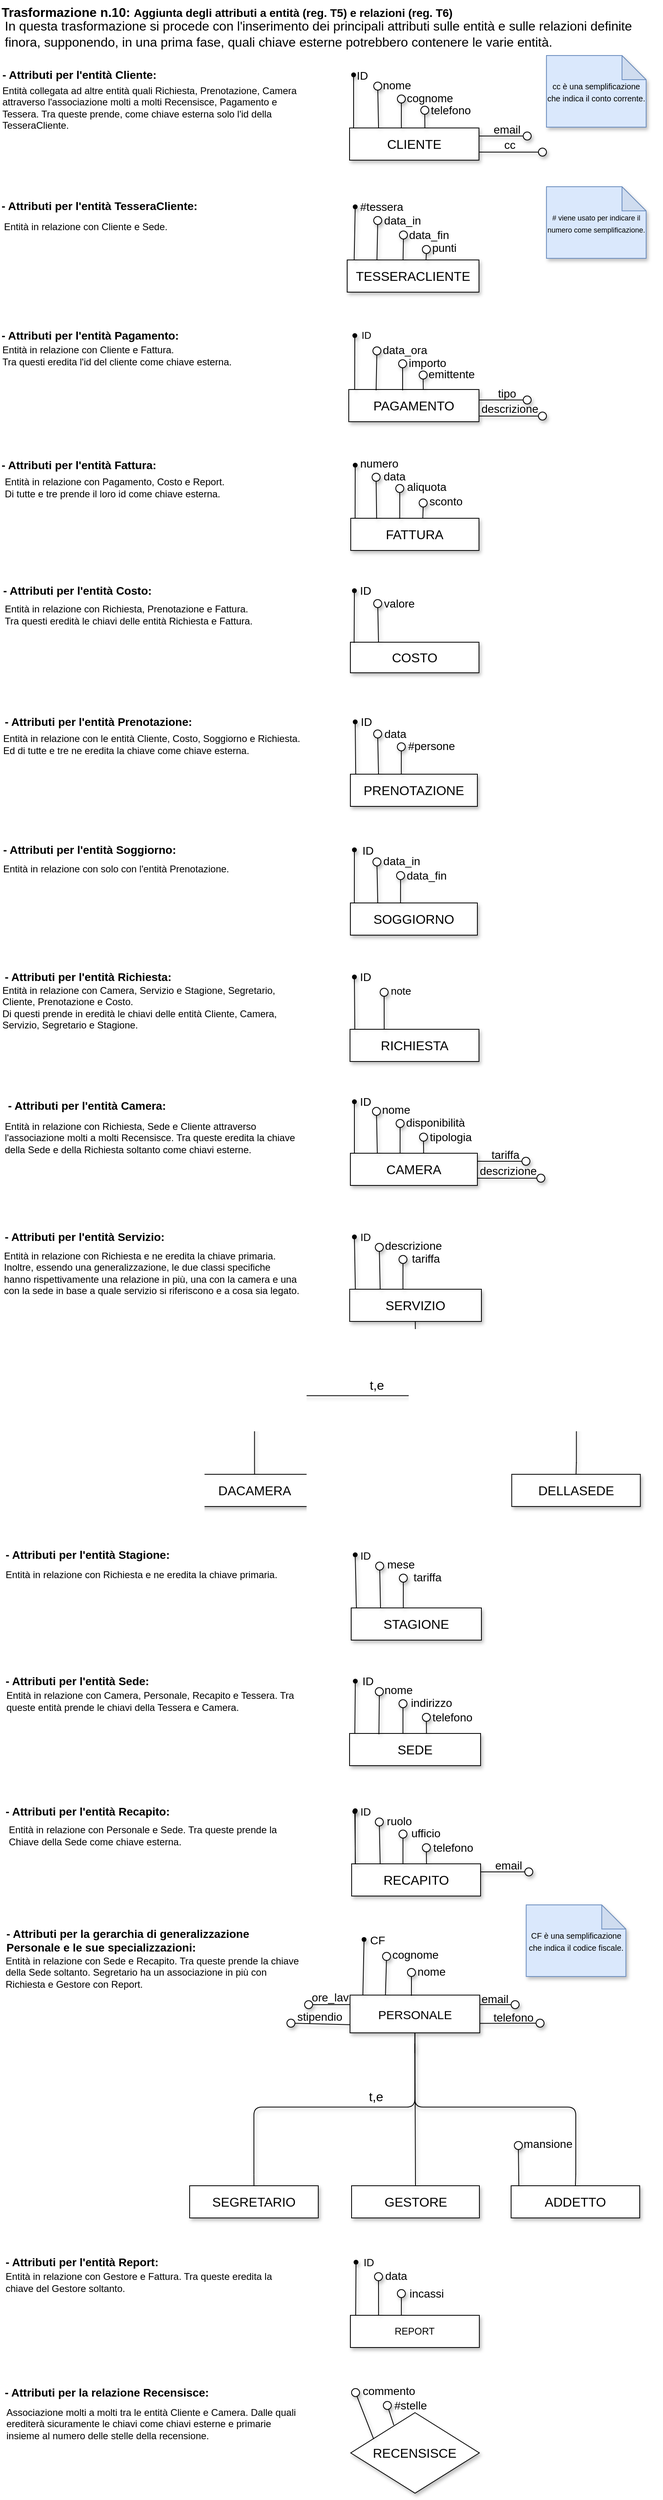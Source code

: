 <mxfile version="20.8.21" type="google"><diagram id="C5RBs43oDa-KdzZeNtuy" name="Page-1"><mxGraphModel grid="1" page="1" gridSize="10" guides="1" tooltips="1" connect="1" arrows="1" fold="1" pageScale="1" pageWidth="827" pageHeight="1169" math="0" shadow="0"><root><mxCell id="WIyWlLk6GJQsqaUBKTNV-0"/><mxCell id="WIyWlLk6GJQsqaUBKTNV-1" parent="WIyWlLk6GJQsqaUBKTNV-0"/><mxCell id="4fYmK-0uwmih_42wLg_J-61" value="&lt;b&gt;&lt;font style=&quot;font-size: 16px;&quot;&gt;Trasformazione n.10:&amp;nbsp;&lt;/font&gt;&lt;/b&gt;&lt;b&gt;Aggiunta degli attributi a entità (reg. T5) e relazioni (reg. T6)&lt;br&gt;&lt;/b&gt;" style="text;html=1;strokeColor=none;fillColor=none;align=left;verticalAlign=middle;whiteSpace=wrap;rounded=0;fontSize=14;" vertex="1" parent="WIyWlLk6GJQsqaUBKTNV-1"><mxGeometry x="1.0" y="2338" width="820" height="30" as="geometry"/></mxCell><mxCell id="4fYmK-0uwmih_42wLg_J-62" value="&lt;span style=&quot;border-color: var(--border-color); font-size: 16px;&quot;&gt;In questa trasformazione si procede con l'inserimento dei principali attributi sulle entità e sulle relazioni definite finora, supponendo, in una prima fase, quali chiave esterne potrebbero contenere le varie entità.&lt;/span&gt;" style="text;html=1;strokeColor=none;fillColor=none;align=left;verticalAlign=middle;whiteSpace=wrap;rounded=0;fontSize=14;" vertex="1" parent="WIyWlLk6GJQsqaUBKTNV-1"><mxGeometry x="5" y="2365" width="820" height="30" as="geometry"/></mxCell><mxCell id="4fYmK-0uwmih_42wLg_J-64" value="CLIENTE" style="rounded=0;whiteSpace=wrap;html=1;fontSize=16;shadow=1;" vertex="1" parent="WIyWlLk6GJQsqaUBKTNV-1"><mxGeometry x="436" y="2497" width="161" height="40" as="geometry"/></mxCell><mxCell id="4fYmK-0uwmih_42wLg_J-65" value="TESSERACLIENTE" style="rounded=0;whiteSpace=wrap;html=1;fontSize=16;shadow=1;" vertex="1" parent="WIyWlLk6GJQsqaUBKTNV-1"><mxGeometry x="433" y="2661" width="164" height="40" as="geometry"/></mxCell><mxCell id="4fYmK-0uwmih_42wLg_J-66" value="PAGAMENTO" style="rounded=0;whiteSpace=wrap;html=1;fontSize=16;shadow=1;" vertex="1" parent="WIyWlLk6GJQsqaUBKTNV-1"><mxGeometry x="435" y="2822" width="162" height="40" as="geometry"/></mxCell><mxCell id="4fYmK-0uwmih_42wLg_J-68" value="REPORT" style="rounded=0;whiteSpace=wrap;html=1;shadow=1;" vertex="1" parent="WIyWlLk6GJQsqaUBKTNV-1"><mxGeometry x="437" y="5215" width="160.44" height="40" as="geometry"/></mxCell><mxCell id="4fYmK-0uwmih_42wLg_J-73" value="SEDE" style="rounded=0;whiteSpace=wrap;html=1;fontSize=16;shadow=1;" vertex="1" parent="WIyWlLk6GJQsqaUBKTNV-1"><mxGeometry x="436" y="4492" width="163" height="40" as="geometry"/></mxCell><mxCell id="4fYmK-0uwmih_42wLg_J-74" value="RECAPITO" style="rounded=0;whiteSpace=wrap;html=1;fontSize=16;shadow=1;" vertex="1" parent="WIyWlLk6GJQsqaUBKTNV-1"><mxGeometry x="438.56" y="4654" width="160.44" height="40" as="geometry"/></mxCell><mxCell id="4fYmK-0uwmih_42wLg_J-75" value="STAGIONE" style="rounded=0;whiteSpace=wrap;html=1;fontSize=16;shadow=1;" vertex="1" parent="WIyWlLk6GJQsqaUBKTNV-1"><mxGeometry x="438" y="4336" width="162" height="40" as="geometry"/></mxCell><mxCell id="4fYmK-0uwmih_42wLg_J-76" value="SERVIZIO" style="rounded=0;whiteSpace=wrap;html=1;fontSize=16;shadow=1;" vertex="1" parent="WIyWlLk6GJQsqaUBKTNV-1"><mxGeometry x="436.13" y="3940" width="163.87" height="40" as="geometry"/></mxCell><mxCell id="4fYmK-0uwmih_42wLg_J-77" value="CAMERA" style="rounded=0;whiteSpace=wrap;html=1;fontSize=16;shadow=1;" vertex="1" parent="WIyWlLk6GJQsqaUBKTNV-1"><mxGeometry x="437" y="3771" width="158" height="40" as="geometry"/></mxCell><mxCell id="4fYmK-0uwmih_42wLg_J-78" value="SOGGIORNO" style="rounded=0;whiteSpace=wrap;html=1;fontSize=16;shadow=1;" vertex="1" parent="WIyWlLk6GJQsqaUBKTNV-1"><mxGeometry x="437" y="3460" width="158" height="40" as="geometry"/></mxCell><mxCell id="4fYmK-0uwmih_42wLg_J-79" value="RICHIESTA" style="rounded=0;whiteSpace=wrap;html=1;fontSize=16;shadow=1;" vertex="1" parent="WIyWlLk6GJQsqaUBKTNV-1"><mxGeometry x="436.56" y="3617" width="160.44" height="40" as="geometry"/></mxCell><mxCell id="4fYmK-0uwmih_42wLg_J-80" value="COSTO" style="rounded=0;whiteSpace=wrap;html=1;fontSize=16;shadow=1;" vertex="1" parent="WIyWlLk6GJQsqaUBKTNV-1"><mxGeometry x="437" y="3136" width="160" height="38" as="geometry"/></mxCell><mxCell id="4fYmK-0uwmih_42wLg_J-81" value="FATTURA" style="rounded=0;whiteSpace=wrap;html=1;fontSize=16;shadow=1;" vertex="1" parent="WIyWlLk6GJQsqaUBKTNV-1"><mxGeometry x="437.44" y="2982" width="159.56" height="40" as="geometry"/></mxCell><mxCell id="4fYmK-0uwmih_42wLg_J-82" value="PRENOTAZIONE" style="rounded=0;whiteSpace=wrap;html=1;fontSize=16;shadow=1;" vertex="1" parent="WIyWlLk6GJQsqaUBKTNV-1"><mxGeometry x="437" y="3300" width="158" height="40" as="geometry"/></mxCell><mxCell id="4fYmK-0uwmih_42wLg_J-85" value="" style="ellipse;whiteSpace=wrap;html=1;fontSize=16;shadow=1;" vertex="1" parent="WIyWlLk6GJQsqaUBKTNV-1"><mxGeometry x="466" y="2440" width="10" height="10" as="geometry"/></mxCell><mxCell id="4fYmK-0uwmih_42wLg_J-86" value="" style="endArrow=none;html=1;rounded=0;fontSize=12;startSize=8;endSize=8;curved=1;exitX=0.224;exitY=0;exitDx=0;exitDy=0;exitPerimeter=0;shadow=1;" edge="1" parent="WIyWlLk6GJQsqaUBKTNV-1" source="4fYmK-0uwmih_42wLg_J-64" target="4fYmK-0uwmih_42wLg_J-85"><mxGeometry width="50" height="50" relative="1" as="geometry"><mxPoint x="472" y="2467" as="sourcePoint"/><mxPoint x="482" y="2457" as="targetPoint"/></mxGeometry></mxCell><mxCell id="4fYmK-0uwmih_42wLg_J-87" value="" style="shape=waypoint;size=6;pointerEvents=1;points=[];fillColor=none;resizable=0;rotatable=0;perimeter=centerPerimeter;snapToPoint=1;fontSize=16;shadow=1;" vertex="1" parent="WIyWlLk6GJQsqaUBKTNV-1"><mxGeometry x="431" y="2421" width="20" height="20" as="geometry"/></mxCell><mxCell id="4fYmK-0uwmih_42wLg_J-88" value="" style="endArrow=none;html=1;rounded=0;fontSize=16;entryX=0.454;entryY=0.628;entryDx=0;entryDy=0;entryPerimeter=0;exitX=0.031;exitY=0;exitDx=0;exitDy=0;exitPerimeter=0;shadow=1;" edge="1" parent="WIyWlLk6GJQsqaUBKTNV-1" source="4fYmK-0uwmih_42wLg_J-64" target="4fYmK-0uwmih_42wLg_J-87"><mxGeometry width="50" height="50" relative="1" as="geometry"><mxPoint x="447" y="2517" as="sourcePoint"/><mxPoint x="497" y="2467" as="targetPoint"/></mxGeometry></mxCell><mxCell id="4fYmK-0uwmih_42wLg_J-89" value="" style="ellipse;whiteSpace=wrap;html=1;fontSize=16;shadow=1;" vertex="1" parent="WIyWlLk6GJQsqaUBKTNV-1"><mxGeometry x="495.44" y="2456" width="10" height="10" as="geometry"/></mxCell><mxCell id="4fYmK-0uwmih_42wLg_J-90" value="" style="endArrow=none;html=1;rounded=0;fontSize=12;startSize=8;endSize=8;curved=1;exitX=0.4;exitY=0;exitDx=0;exitDy=0;exitPerimeter=0;shadow=1;" edge="1" parent="WIyWlLk6GJQsqaUBKTNV-1" source="4fYmK-0uwmih_42wLg_J-64" target="4fYmK-0uwmih_42wLg_J-89"><mxGeometry width="50" height="50" relative="1" as="geometry"><mxPoint x="502.01" y="2477" as="sourcePoint"/><mxPoint x="512.01" y="2467" as="targetPoint"/></mxGeometry></mxCell><mxCell id="4fYmK-0uwmih_42wLg_J-93" value="" style="ellipse;whiteSpace=wrap;html=1;fontSize=16;shadow=1;" vertex="1" parent="WIyWlLk6GJQsqaUBKTNV-1"><mxGeometry x="652" y="2502" width="10" height="10" as="geometry"/></mxCell><mxCell id="4fYmK-0uwmih_42wLg_J-94" value="" style="endArrow=none;html=1;rounded=0;fontSize=12;startSize=8;endSize=8;curved=1;exitX=1;exitY=0.25;exitDx=0;exitDy=0;shadow=1;" edge="1" parent="WIyWlLk6GJQsqaUBKTNV-1" source="4fYmK-0uwmih_42wLg_J-64" target="4fYmK-0uwmih_42wLg_J-93"><mxGeometry width="50" height="50" relative="1" as="geometry"><mxPoint x="556" y="2486" as="sourcePoint"/><mxPoint x="566" y="2476" as="targetPoint"/></mxGeometry></mxCell><mxCell id="4fYmK-0uwmih_42wLg_J-96" value="&lt;font style=&quot;font-size: 14px;&quot;&gt;ID&lt;/font&gt;" style="text;html=1;strokeColor=none;fillColor=none;align=center;verticalAlign=middle;whiteSpace=wrap;rounded=0;fontSize=16;shadow=1;" vertex="1" parent="WIyWlLk6GJQsqaUBKTNV-1"><mxGeometry x="422" y="2416" width="60" height="30" as="geometry"/></mxCell><mxCell id="4fYmK-0uwmih_42wLg_J-97" value="nome" style="text;html=1;strokeColor=none;fillColor=none;align=center;verticalAlign=middle;whiteSpace=wrap;rounded=0;fontSize=14;shadow=1;" vertex="1" parent="WIyWlLk6GJQsqaUBKTNV-1"><mxGeometry x="464.56" y="2429" width="60" height="30" as="geometry"/></mxCell><mxCell id="4fYmK-0uwmih_42wLg_J-115" value="PERSONALE" style="rounded=0;whiteSpace=wrap;html=1;fontSize=15;shadow=1;" vertex="1" parent="WIyWlLk6GJQsqaUBKTNV-1"><mxGeometry x="436.56" y="4817.12" width="161.44" height="46.88" as="geometry"/></mxCell><mxCell id="4fYmK-0uwmih_42wLg_J-116" value="" style="shape=curlyBracket;whiteSpace=wrap;html=1;rounded=1;flipH=1;labelPosition=right;verticalLabelPosition=middle;align=left;verticalAlign=middle;fontSize=15;rotation=-90;size=0.5;shadow=1;" vertex="1" parent="WIyWlLk6GJQsqaUBKTNV-1"><mxGeometry x="433.43" y="4756.03" width="167.54" height="400.53" as="geometry"/></mxCell><mxCell id="4fYmK-0uwmih_42wLg_J-117" value="GESTORE" style="rounded=0;whiteSpace=wrap;html=1;fontSize=16;shadow=1;" vertex="1" parent="WIyWlLk6GJQsqaUBKTNV-1"><mxGeometry x="438.5" y="5054" width="159" height="40" as="geometry"/></mxCell><mxCell id="4fYmK-0uwmih_42wLg_J-118" value="SEGRETARIO" style="rounded=0;whiteSpace=wrap;html=1;fontSize=16;shadow=1;" vertex="1" parent="WIyWlLk6GJQsqaUBKTNV-1"><mxGeometry x="237" y="5054" width="160.01" height="40" as="geometry"/></mxCell><mxCell id="4fYmK-0uwmih_42wLg_J-119" value="" style="endArrow=none;html=1;rounded=0;fontSize=15;startSize=8;endSize=8;curved=1;exitX=0.1;exitY=0.5;exitDx=0;exitDy=0;exitPerimeter=0;entryX=0.5;entryY=1;entryDx=0;entryDy=0;shadow=1;" edge="1" parent="WIyWlLk6GJQsqaUBKTNV-1" source="4fYmK-0uwmih_42wLg_J-116" target="4fYmK-0uwmih_42wLg_J-115"><mxGeometry width="50" height="50" relative="1" as="geometry"><mxPoint x="526.56" y="4877.12" as="sourcePoint"/><mxPoint x="576.56" y="4827.12" as="targetPoint"/></mxGeometry></mxCell><mxCell id="4fYmK-0uwmih_42wLg_J-120" value="ADDETTO" style="rounded=0;whiteSpace=wrap;html=1;fontSize=16;shadow=1;" vertex="1" parent="WIyWlLk6GJQsqaUBKTNV-1"><mxGeometry x="637" y="5054" width="160" height="40" as="geometry"/></mxCell><mxCell id="4fYmK-0uwmih_42wLg_J-121" value="" style="endArrow=none;html=1;rounded=0;fontSize=15;startSize=8;endSize=8;curved=1;entryX=0.995;entryY=1;entryDx=0;entryDy=0;entryPerimeter=0;exitX=0.5;exitY=0;exitDx=0;exitDy=0;shadow=1;" edge="1" parent="WIyWlLk6GJQsqaUBKTNV-1" source="4fYmK-0uwmih_42wLg_J-120" target="4fYmK-0uwmih_42wLg_J-116"><mxGeometry width="50" height="50" relative="1" as="geometry"><mxPoint x="426.56" y="5037.12" as="sourcePoint"/><mxPoint x="476.56" y="4987.12" as="targetPoint"/></mxGeometry></mxCell><mxCell id="4fYmK-0uwmih_42wLg_J-123" value="" style="endArrow=none;html=1;rounded=0;fontSize=15;startSize=8;endSize=8;curved=1;exitX=0.5;exitY=0;exitDx=0;exitDy=0;entryX=1;entryY=0;entryDx=0;entryDy=0;entryPerimeter=0;shadow=1;" edge="1" parent="WIyWlLk6GJQsqaUBKTNV-1" source="4fYmK-0uwmih_42wLg_J-118" target="4fYmK-0uwmih_42wLg_J-116"><mxGeometry width="50" height="50" relative="1" as="geometry"><mxPoint x="426.56" y="5037.12" as="sourcePoint"/><mxPoint x="476.56" y="4987.12" as="targetPoint"/></mxGeometry></mxCell><mxCell id="4fYmK-0uwmih_42wLg_J-124" value="t,e" style="text;html=1;strokeColor=none;fillColor=none;align=center;verticalAlign=middle;whiteSpace=wrap;rounded=0;fontSize=16;shadow=1;" vertex="1" parent="WIyWlLk6GJQsqaUBKTNV-1"><mxGeometry x="439" y="4928" width="60" height="30" as="geometry"/></mxCell><mxCell id="4fYmK-0uwmih_42wLg_J-125" value="" style="endArrow=none;html=1;rounded=0;fontSize=14;entryX=0.5;entryY=0;entryDx=0;entryDy=0;exitX=0.5;exitY=1;exitDx=0;exitDy=0;shadow=1;" edge="1" parent="WIyWlLk6GJQsqaUBKTNV-1" source="4fYmK-0uwmih_42wLg_J-115" target="4fYmK-0uwmih_42wLg_J-117"><mxGeometry width="50" height="50" relative="1" as="geometry"><mxPoint x="418" y="5104" as="sourcePoint"/><mxPoint x="468" y="5054" as="targetPoint"/></mxGeometry></mxCell><mxCell id="4fYmK-0uwmih_42wLg_J-126" value="cognome" style="text;html=1;strokeColor=none;fillColor=none;align=center;verticalAlign=middle;whiteSpace=wrap;rounded=0;fontSize=14;shadow=1;" vertex="1" parent="WIyWlLk6GJQsqaUBKTNV-1"><mxGeometry x="506.01" y="2445" width="60" height="30" as="geometry"/></mxCell><mxCell id="4fYmK-0uwmih_42wLg_J-127" value="telefono" style="text;html=1;strokeColor=none;fillColor=none;align=center;verticalAlign=middle;whiteSpace=wrap;rounded=0;fontSize=14;shadow=1;" vertex="1" parent="WIyWlLk6GJQsqaUBKTNV-1"><mxGeometry x="532" y="2460" width="60" height="30" as="geometry"/></mxCell><mxCell id="4fYmK-0uwmih_42wLg_J-128" value="email" style="text;html=1;strokeColor=none;fillColor=none;align=center;verticalAlign=middle;whiteSpace=wrap;rounded=0;fontSize=14;shadow=1;" vertex="1" parent="WIyWlLk6GJQsqaUBKTNV-1"><mxGeometry x="602" y="2484" width="60" height="30" as="geometry"/></mxCell><mxCell id="4fYmK-0uwmih_42wLg_J-129" value="" style="ellipse;whiteSpace=wrap;html=1;fontSize=16;shadow=1;" vertex="1" parent="WIyWlLk6GJQsqaUBKTNV-1"><mxGeometry x="671" y="2522" width="10" height="10" as="geometry"/></mxCell><mxCell id="4fYmK-0uwmih_42wLg_J-130" value="" style="endArrow=none;html=1;rounded=0;fontSize=12;startSize=8;endSize=8;curved=1;exitX=1;exitY=0.75;exitDx=0;exitDy=0;shadow=1;" edge="1" parent="WIyWlLk6GJQsqaUBKTNV-1" source="4fYmK-0uwmih_42wLg_J-64" target="4fYmK-0uwmih_42wLg_J-129"><mxGeometry width="50" height="50" relative="1" as="geometry"><mxPoint x="657" y="2547" as="sourcePoint"/><mxPoint x="667" y="2537" as="targetPoint"/></mxGeometry></mxCell><mxCell id="4fYmK-0uwmih_42wLg_J-134" value="cc" style="text;html=1;strokeColor=none;fillColor=none;align=center;verticalAlign=middle;whiteSpace=wrap;rounded=0;fontSize=14;shadow=1;" vertex="1" parent="WIyWlLk6GJQsqaUBKTNV-1"><mxGeometry x="598.5" y="2503" width="73" height="30" as="geometry"/></mxCell><mxCell id="4fYmK-0uwmih_42wLg_J-135" value="" style="shape=waypoint;size=6;pointerEvents=1;points=[];fillColor=none;resizable=0;rotatable=0;perimeter=centerPerimeter;snapToPoint=1;fontSize=16;shadow=1;" vertex="1" parent="WIyWlLk6GJQsqaUBKTNV-1"><mxGeometry x="444" y="4738.03" width="20" height="20" as="geometry"/></mxCell><mxCell id="4fYmK-0uwmih_42wLg_J-136" value="" style="endArrow=none;html=1;rounded=0;fontSize=14;exitX=0.099;exitY=-0.002;exitDx=0;exitDy=0;exitPerimeter=0;shadow=1;" edge="1" parent="WIyWlLk6GJQsqaUBKTNV-1" source="4fYmK-0uwmih_42wLg_J-115" target="4fYmK-0uwmih_42wLg_J-135"><mxGeometry width="50" height="50" relative="1" as="geometry"><mxPoint x="418" y="4824" as="sourcePoint"/><mxPoint x="468" y="4774" as="targetPoint"/></mxGeometry></mxCell><mxCell id="4fYmK-0uwmih_42wLg_J-137" value="CF" style="text;html=1;strokeColor=none;fillColor=none;align=center;verticalAlign=middle;whiteSpace=wrap;rounded=0;fontSize=14;shadow=1;" vertex="1" parent="WIyWlLk6GJQsqaUBKTNV-1"><mxGeometry x="441" y="4734.03" width="60" height="30" as="geometry"/></mxCell><mxCell id="4fYmK-0uwmih_42wLg_J-138" value="" style="ellipse;whiteSpace=wrap;html=1;fontSize=16;shadow=1;" vertex="1" parent="WIyWlLk6GJQsqaUBKTNV-1"><mxGeometry x="477" y="4764.03" width="10" height="10" as="geometry"/></mxCell><mxCell id="4fYmK-0uwmih_42wLg_J-139" value="" style="endArrow=none;html=1;rounded=0;fontSize=12;startSize=8;endSize=8;curved=1;exitX=0.273;exitY=0.002;exitDx=0;exitDy=0;exitPerimeter=0;shadow=1;" edge="1" parent="WIyWlLk6GJQsqaUBKTNV-1" source="4fYmK-0uwmih_42wLg_J-115" target="4fYmK-0uwmih_42wLg_J-138"><mxGeometry width="50" height="50" relative="1" as="geometry"><mxPoint x="473" y="4804" as="sourcePoint"/><mxPoint x="483" y="4794" as="targetPoint"/></mxGeometry></mxCell><mxCell id="4fYmK-0uwmih_42wLg_J-140" value="" style="ellipse;whiteSpace=wrap;html=1;fontSize=16;shadow=1;" vertex="1" parent="WIyWlLk6GJQsqaUBKTNV-1"><mxGeometry x="508" y="4784" width="10" height="10" as="geometry"/></mxCell><mxCell id="4fYmK-0uwmih_42wLg_J-141" value="" style="endArrow=none;html=1;rounded=0;fontSize=12;startSize=8;endSize=8;curved=1;exitX=0.473;exitY=0.018;exitDx=0;exitDy=0;exitPerimeter=0;shadow=1;" edge="1" parent="WIyWlLk6GJQsqaUBKTNV-1" source="4fYmK-0uwmih_42wLg_J-115" target="4fYmK-0uwmih_42wLg_J-140"><mxGeometry width="50" height="50" relative="1" as="geometry"><mxPoint x="513" y="4814" as="sourcePoint"/><mxPoint x="483" y="4794" as="targetPoint"/></mxGeometry></mxCell><mxCell id="4fYmK-0uwmih_42wLg_J-142" value="" style="ellipse;whiteSpace=wrap;html=1;fontSize=16;shadow=1;" vertex="1" parent="WIyWlLk6GJQsqaUBKTNV-1"><mxGeometry x="637" y="4824" width="10" height="10" as="geometry"/></mxCell><mxCell id="4fYmK-0uwmih_42wLg_J-143" value="" style="endArrow=none;html=1;rounded=0;fontSize=12;startSize=8;endSize=8;curved=1;exitX=1;exitY=0.25;exitDx=0;exitDy=0;shadow=1;" edge="1" parent="WIyWlLk6GJQsqaUBKTNV-1" source="4fYmK-0uwmih_42wLg_J-115" target="4fYmK-0uwmih_42wLg_J-142"><mxGeometry width="50" height="50" relative="1" as="geometry"><mxPoint x="588" y="4804" as="sourcePoint"/><mxPoint x="598" y="4794" as="targetPoint"/></mxGeometry></mxCell><mxCell id="4fYmK-0uwmih_42wLg_J-144" value="cognome" style="text;html=1;strokeColor=none;fillColor=none;align=center;verticalAlign=middle;whiteSpace=wrap;rounded=0;fontSize=14;shadow=1;" vertex="1" parent="WIyWlLk6GJQsqaUBKTNV-1"><mxGeometry x="488" y="4752" width="60" height="30" as="geometry"/></mxCell><mxCell id="4fYmK-0uwmih_42wLg_J-145" value="nome" style="text;html=1;strokeColor=none;fillColor=none;align=center;verticalAlign=middle;whiteSpace=wrap;rounded=0;fontSize=14;shadow=1;" vertex="1" parent="WIyWlLk6GJQsqaUBKTNV-1"><mxGeometry x="508.01" y="4773.03" width="60" height="30" as="geometry"/></mxCell><mxCell id="4fYmK-0uwmih_42wLg_J-147" value="" style="ellipse;whiteSpace=wrap;html=1;fontSize=16;shadow=1;" vertex="1" parent="WIyWlLk6GJQsqaUBKTNV-1"><mxGeometry x="668" y="4847" width="10" height="10" as="geometry"/></mxCell><mxCell id="4fYmK-0uwmih_42wLg_J-148" value="" style="endArrow=none;html=1;rounded=0;fontSize=12;startSize=8;endSize=8;curved=1;exitX=1;exitY=0.75;exitDx=0;exitDy=0;shadow=1;" edge="1" parent="WIyWlLk6GJQsqaUBKTNV-1" source="4fYmK-0uwmih_42wLg_J-115" target="4fYmK-0uwmih_42wLg_J-147"><mxGeometry width="50" height="50" relative="1" as="geometry"><mxPoint x="673" y="4864" as="sourcePoint"/><mxPoint x="683" y="4854" as="targetPoint"/></mxGeometry></mxCell><mxCell id="4fYmK-0uwmih_42wLg_J-151" value="email" style="text;html=1;strokeColor=none;fillColor=none;align=center;verticalAlign=middle;whiteSpace=wrap;rounded=0;fontSize=14;shadow=1;" vertex="1" parent="WIyWlLk6GJQsqaUBKTNV-1"><mxGeometry x="587" y="4807" width="60" height="30" as="geometry"/></mxCell><mxCell id="4fYmK-0uwmih_42wLg_J-152" value="telefono" style="text;html=1;strokeColor=none;fillColor=none;align=center;verticalAlign=middle;whiteSpace=wrap;rounded=0;fontSize=14;shadow=1;" vertex="1" parent="WIyWlLk6GJQsqaUBKTNV-1"><mxGeometry x="609.97" y="4830" width="60" height="30" as="geometry"/></mxCell><mxCell id="4fYmK-0uwmih_42wLg_J-153" value="" style="ellipse;whiteSpace=wrap;html=1;fontSize=16;shadow=1;" vertex="1" parent="WIyWlLk6GJQsqaUBKTNV-1"><mxGeometry x="380.01" y="4824" width="10" height="10" as="geometry"/></mxCell><mxCell id="4fYmK-0uwmih_42wLg_J-154" value="" style="endArrow=none;html=1;rounded=0;fontSize=12;startSize=8;endSize=8;curved=1;exitX=0;exitY=0.25;exitDx=0;exitDy=0;shadow=1;" edge="1" parent="WIyWlLk6GJQsqaUBKTNV-1" source="4fYmK-0uwmih_42wLg_J-115" target="4fYmK-0uwmih_42wLg_J-153"><mxGeometry width="50" height="50" relative="1" as="geometry"><mxPoint x="323" y="4884" as="sourcePoint"/><mxPoint x="333" y="4874" as="targetPoint"/></mxGeometry></mxCell><mxCell id="4fYmK-0uwmih_42wLg_J-155" value="" style="ellipse;whiteSpace=wrap;html=1;fontSize=16;shadow=1;" vertex="1" parent="WIyWlLk6GJQsqaUBKTNV-1"><mxGeometry x="358" y="4847" width="10" height="10" as="geometry"/></mxCell><mxCell id="4fYmK-0uwmih_42wLg_J-156" value="" style="endArrow=none;html=1;rounded=0;fontSize=12;startSize=8;endSize=8;curved=1;exitX=-0.003;exitY=0.784;exitDx=0;exitDy=0;exitPerimeter=0;shadow=1;" edge="1" parent="WIyWlLk6GJQsqaUBKTNV-1" source="4fYmK-0uwmih_42wLg_J-115" target="4fYmK-0uwmih_42wLg_J-155"><mxGeometry width="50" height="50" relative="1" as="geometry"><mxPoint x="370" y="4862" as="sourcePoint"/><mxPoint x="380" y="4852" as="targetPoint"/></mxGeometry></mxCell><mxCell id="4fYmK-0uwmih_42wLg_J-157" value="ore_lav" style="text;html=1;strokeColor=none;fillColor=none;align=center;verticalAlign=middle;whiteSpace=wrap;rounded=0;fontSize=14;shadow=1;" vertex="1" parent="WIyWlLk6GJQsqaUBKTNV-1"><mxGeometry x="382" y="4805" width="60" height="30" as="geometry"/></mxCell><mxCell id="4fYmK-0uwmih_42wLg_J-159" value="stipendio" style="text;html=1;strokeColor=none;fillColor=none;align=center;verticalAlign=middle;whiteSpace=wrap;rounded=0;fontSize=14;shadow=1;" vertex="1" parent="WIyWlLk6GJQsqaUBKTNV-1"><mxGeometry x="369" y="4829" width="60" height="30" as="geometry"/></mxCell><mxCell id="4fYmK-0uwmih_42wLg_J-167" value="" style="ellipse;whiteSpace=wrap;html=1;fontSize=16;shadow=1;" vertex="1" parent="WIyWlLk6GJQsqaUBKTNV-1"><mxGeometry x="641" y="4999" width="10" height="10" as="geometry"/></mxCell><mxCell id="4fYmK-0uwmih_42wLg_J-168" value="" style="endArrow=none;html=1;rounded=0;fontSize=12;startSize=8;endSize=8;curved=1;exitX=0.06;exitY=-0.009;exitDx=0;exitDy=0;exitPerimeter=0;shadow=1;" edge="1" parent="WIyWlLk6GJQsqaUBKTNV-1" source="4fYmK-0uwmih_42wLg_J-120" target="4fYmK-0uwmih_42wLg_J-167"><mxGeometry width="50" height="50" relative="1" as="geometry"><mxPoint x="654" y="5033" as="sourcePoint"/><mxPoint x="664" y="5023" as="targetPoint"/></mxGeometry></mxCell><mxCell id="4fYmK-0uwmih_42wLg_J-169" value="mansione" style="text;html=1;strokeColor=none;fillColor=none;align=center;verticalAlign=middle;whiteSpace=wrap;rounded=0;fontSize=14;shadow=1;" vertex="1" parent="WIyWlLk6GJQsqaUBKTNV-1"><mxGeometry x="653" y="4987" width="60" height="30" as="geometry"/></mxCell><mxCell id="4fYmK-0uwmih_42wLg_J-170" value="" style="shape=waypoint;size=6;pointerEvents=1;points=[];fillColor=none;resizable=0;rotatable=0;perimeter=centerPerimeter;snapToPoint=1;fontSize=16;shadow=1;" vertex="1" parent="WIyWlLk6GJQsqaUBKTNV-1"><mxGeometry x="433" y="2585" width="20" height="20" as="geometry"/></mxCell><mxCell id="4fYmK-0uwmih_42wLg_J-171" value="" style="endArrow=none;html=1;rounded=0;fontSize=14;exitX=0.398;exitY=0.55;exitDx=0;exitDy=0;exitPerimeter=0;entryX=0.053;entryY=0.01;entryDx=0;entryDy=0;entryPerimeter=0;shadow=1;" edge="1" parent="WIyWlLk6GJQsqaUBKTNV-1" source="4fYmK-0uwmih_42wLg_J-170" target="4fYmK-0uwmih_42wLg_J-65"><mxGeometry width="50" height="50" relative="1" as="geometry"><mxPoint x="447" y="2631" as="sourcePoint"/><mxPoint x="497" y="2581" as="targetPoint"/></mxGeometry></mxCell><mxCell id="4fYmK-0uwmih_42wLg_J-172" value="#tessera" style="text;html=1;strokeColor=none;fillColor=none;align=center;verticalAlign=middle;whiteSpace=wrap;rounded=0;fontSize=14;shadow=1;" vertex="1" parent="WIyWlLk6GJQsqaUBKTNV-1"><mxGeometry x="446.01" y="2580" width="60" height="30" as="geometry"/></mxCell><mxCell id="4fYmK-0uwmih_42wLg_J-173" value="" style="ellipse;whiteSpace=wrap;html=1;fontSize=16;shadow=1;" vertex="1" parent="WIyWlLk6GJQsqaUBKTNV-1"><mxGeometry x="466" y="2607" width="10" height="10" as="geometry"/></mxCell><mxCell id="4fYmK-0uwmih_42wLg_J-174" value="" style="endArrow=none;html=1;rounded=0;fontSize=12;startSize=8;endSize=8;curved=1;exitX=0.226;exitY=-0.002;exitDx=0;exitDy=0;exitPerimeter=0;shadow=1;" edge="1" parent="WIyWlLk6GJQsqaUBKTNV-1" source="4fYmK-0uwmih_42wLg_J-65" target="4fYmK-0uwmih_42wLg_J-173"><mxGeometry width="50" height="50" relative="1" as="geometry"><mxPoint x="482" y="2651" as="sourcePoint"/><mxPoint x="492" y="2641" as="targetPoint"/></mxGeometry></mxCell><mxCell id="4fYmK-0uwmih_42wLg_J-175" value="" style="ellipse;whiteSpace=wrap;html=1;fontSize=16;shadow=1;" vertex="1" parent="WIyWlLk6GJQsqaUBKTNV-1"><mxGeometry x="498" y="2625" width="10" height="10" as="geometry"/></mxCell><mxCell id="4fYmK-0uwmih_42wLg_J-176" value="" style="endArrow=none;html=1;rounded=0;fontSize=12;startSize=8;endSize=8;curved=1;exitX=0.424;exitY=0.006;exitDx=0;exitDy=0;exitPerimeter=0;shadow=1;" edge="1" parent="WIyWlLk6GJQsqaUBKTNV-1" source="4fYmK-0uwmih_42wLg_J-65" target="4fYmK-0uwmih_42wLg_J-175"><mxGeometry width="50" height="50" relative="1" as="geometry"><mxPoint x="482" y="2651" as="sourcePoint"/><mxPoint x="492" y="2641" as="targetPoint"/></mxGeometry></mxCell><mxCell id="4fYmK-0uwmih_42wLg_J-177" value="" style="ellipse;whiteSpace=wrap;html=1;fontSize=16;shadow=1;" vertex="1" parent="WIyWlLk6GJQsqaUBKTNV-1"><mxGeometry x="526.56" y="2643" width="10" height="10" as="geometry"/></mxCell><mxCell id="4fYmK-0uwmih_42wLg_J-178" value="" style="endArrow=none;html=1;rounded=0;fontSize=12;startSize=8;endSize=8;curved=1;exitX=0.598;exitY=0.011;exitDx=0;exitDy=0;exitPerimeter=0;shadow=1;" edge="1" parent="WIyWlLk6GJQsqaUBKTNV-1" source="4fYmK-0uwmih_42wLg_J-65" target="4fYmK-0uwmih_42wLg_J-177"><mxGeometry width="50" height="50" relative="1" as="geometry"><mxPoint x="579" y="2651" as="sourcePoint"/><mxPoint x="589" y="2641" as="targetPoint"/></mxGeometry></mxCell><mxCell id="4fYmK-0uwmih_42wLg_J-179" value="data_in" style="text;html=1;strokeColor=none;fillColor=none;align=center;verticalAlign=middle;whiteSpace=wrap;rounded=0;fontSize=14;shadow=1;" vertex="1" parent="WIyWlLk6GJQsqaUBKTNV-1"><mxGeometry x="472" y="2597" width="60" height="30" as="geometry"/></mxCell><mxCell id="4fYmK-0uwmih_42wLg_J-180" value="data_fin" style="text;html=1;strokeColor=none;fillColor=none;align=center;verticalAlign=middle;whiteSpace=wrap;rounded=0;fontSize=14;shadow=1;" vertex="1" parent="WIyWlLk6GJQsqaUBKTNV-1"><mxGeometry x="505" y="2615" width="60" height="30" as="geometry"/></mxCell><mxCell id="4fYmK-0uwmih_42wLg_J-181" value="punti" style="text;html=1;strokeColor=none;fillColor=none;align=center;verticalAlign=middle;whiteSpace=wrap;rounded=0;fontSize=14;shadow=1;" vertex="1" parent="WIyWlLk6GJQsqaUBKTNV-1"><mxGeometry x="524" y="2631" width="60" height="30" as="geometry"/></mxCell><mxCell id="4fYmK-0uwmih_42wLg_J-182" value="&lt;b&gt;- Attributi per l'entità Cliente:&lt;/b&gt;" style="text;strokeColor=none;align=left;fillColor=none;html=1;verticalAlign=middle;whiteSpace=wrap;rounded=0;fontSize=14;" vertex="1" parent="WIyWlLk6GJQsqaUBKTNV-1"><mxGeometry x="2" y="2416" width="360" height="30" as="geometry"/></mxCell><mxCell id="4fYmK-0uwmih_42wLg_J-183" value="&lt;b&gt;- Attributi per l'entità Report:&lt;/b&gt;" style="text;strokeColor=none;align=left;fillColor=none;html=1;verticalAlign=middle;whiteSpace=wrap;rounded=0;fontSize=14;" vertex="1" parent="WIyWlLk6GJQsqaUBKTNV-1"><mxGeometry x="6.0" y="5134" width="360" height="30" as="geometry"/></mxCell><mxCell id="4fYmK-0uwmih_42wLg_J-184" value="&lt;b&gt;- Attributi per la gerarchia di generalizzazione Personale e le sue specializzazioni:&lt;/b&gt;" style="text;strokeColor=none;align=left;fillColor=none;html=1;verticalAlign=middle;whiteSpace=wrap;rounded=0;fontSize=14;" vertex="1" parent="WIyWlLk6GJQsqaUBKTNV-1"><mxGeometry x="7.13" y="4734.03" width="360" height="30" as="geometry"/></mxCell><mxCell id="4fYmK-0uwmih_42wLg_J-185" value="&lt;b&gt;- Attributi per l'entità Recapito:&lt;/b&gt;" style="text;strokeColor=none;align=left;fillColor=none;html=1;verticalAlign=middle;whiteSpace=wrap;rounded=0;fontSize=14;" vertex="1" parent="WIyWlLk6GJQsqaUBKTNV-1"><mxGeometry x="6" y="4574" width="360" height="30" as="geometry"/></mxCell><mxCell id="4fYmK-0uwmih_42wLg_J-186" value="&lt;b&gt;- Attributi per l'entità Sede:&lt;/b&gt;" style="text;strokeColor=none;align=left;fillColor=none;html=1;verticalAlign=middle;whiteSpace=wrap;rounded=0;fontSize=14;" vertex="1" parent="WIyWlLk6GJQsqaUBKTNV-1"><mxGeometry x="6.0" y="4412" width="360" height="30" as="geometry"/></mxCell><mxCell id="4fYmK-0uwmih_42wLg_J-187" value="&lt;b&gt;- Attributi per l'entità Stagione:&lt;/b&gt;" style="text;strokeColor=none;align=left;fillColor=none;html=1;verticalAlign=middle;whiteSpace=wrap;rounded=0;fontSize=14;" vertex="1" parent="WIyWlLk6GJQsqaUBKTNV-1"><mxGeometry x="6" y="4255" width="360" height="30" as="geometry"/></mxCell><mxCell id="4fYmK-0uwmih_42wLg_J-188" value="&lt;b&gt;- Attributi per l'entità Servizio:&lt;/b&gt;" style="text;strokeColor=none;align=left;fillColor=none;html=1;verticalAlign=middle;whiteSpace=wrap;rounded=0;fontSize=14;" vertex="1" parent="WIyWlLk6GJQsqaUBKTNV-1"><mxGeometry x="5" y="3860" width="360" height="30" as="geometry"/></mxCell><mxCell id="4fYmK-0uwmih_42wLg_J-189" value="&lt;b&gt;- Attributi per l'entità Camera:&lt;/b&gt;" style="text;strokeColor=none;align=left;fillColor=none;html=1;verticalAlign=middle;whiteSpace=wrap;rounded=0;fontSize=14;" vertex="1" parent="WIyWlLk6GJQsqaUBKTNV-1"><mxGeometry x="9.13" y="3697" width="360" height="30" as="geometry"/></mxCell><mxCell id="4fYmK-0uwmih_42wLg_J-190" value="&lt;b&gt;- Attributi per l'entità Richiesta:&lt;/b&gt;" style="text;strokeColor=none;align=left;fillColor=none;html=1;verticalAlign=middle;whiteSpace=wrap;rounded=0;fontSize=14;" vertex="1" parent="WIyWlLk6GJQsqaUBKTNV-1"><mxGeometry x="5" y="3537" width="360" height="30" as="geometry"/></mxCell><mxCell id="4fYmK-0uwmih_42wLg_J-191" value="&lt;b&gt;- Attributi per l'entità Soggiorno:&lt;/b&gt;" style="text;strokeColor=none;align=left;fillColor=none;html=1;verticalAlign=middle;whiteSpace=wrap;rounded=0;fontSize=14;" vertex="1" parent="WIyWlLk6GJQsqaUBKTNV-1"><mxGeometry x="3" y="3379" width="360" height="30" as="geometry"/></mxCell><mxCell id="4fYmK-0uwmih_42wLg_J-192" value="&lt;b&gt;- Attributi per l'entità Prenotazione:&lt;/b&gt;" style="text;strokeColor=none;align=left;fillColor=none;html=1;verticalAlign=middle;whiteSpace=wrap;rounded=0;fontSize=14;" vertex="1" parent="WIyWlLk6GJQsqaUBKTNV-1"><mxGeometry x="5" y="3220" width="360" height="30" as="geometry"/></mxCell><mxCell id="4fYmK-0uwmih_42wLg_J-193" value="&lt;b&gt;- Attributi per l'entità Costo:&lt;/b&gt;" style="text;strokeColor=none;align=left;fillColor=none;html=1;verticalAlign=middle;whiteSpace=wrap;rounded=0;fontSize=14;" vertex="1" parent="WIyWlLk6GJQsqaUBKTNV-1"><mxGeometry x="3.0" y="3057" width="360" height="30" as="geometry"/></mxCell><mxCell id="4fYmK-0uwmih_42wLg_J-194" value="&lt;b&gt;- Attributi per l'entità Fattura:&lt;/b&gt;" style="text;strokeColor=none;align=left;fillColor=none;html=1;verticalAlign=middle;whiteSpace=wrap;rounded=0;fontSize=14;" vertex="1" parent="WIyWlLk6GJQsqaUBKTNV-1"><mxGeometry x="1.13" y="2901" width="360" height="30" as="geometry"/></mxCell><mxCell id="4fYmK-0uwmih_42wLg_J-195" value="&lt;b&gt;- Attributi per l'entità Pagamento:&lt;/b&gt;" style="text;strokeColor=none;align=left;fillColor=none;html=1;verticalAlign=middle;whiteSpace=wrap;rounded=0;fontSize=14;" vertex="1" parent="WIyWlLk6GJQsqaUBKTNV-1"><mxGeometry x="1" y="2740" width="360" height="30" as="geometry"/></mxCell><mxCell id="4fYmK-0uwmih_42wLg_J-196" value="&lt;b&gt;- Attributi per l'entità TesseraCliente:&lt;/b&gt;" style="text;strokeColor=none;align=left;fillColor=none;html=1;verticalAlign=middle;whiteSpace=wrap;rounded=0;fontSize=14;" vertex="1" parent="WIyWlLk6GJQsqaUBKTNV-1"><mxGeometry x="1" y="2579" width="360" height="30" as="geometry"/></mxCell><mxCell id="RGXk2JREJXjuhEWRMWYt-0" value="" style="ellipse;whiteSpace=wrap;html=1;fontSize=16;shadow=1;" vertex="1" parent="WIyWlLk6GJQsqaUBKTNV-1"><mxGeometry x="524.56" y="2470" width="10" height="10" as="geometry"/></mxCell><mxCell id="RGXk2JREJXjuhEWRMWYt-1" value="" style="endArrow=none;html=1;rounded=0;fontSize=12;startSize=8;endSize=8;curved=1;exitX=0.582;exitY=0;exitDx=0;exitDy=0;exitPerimeter=0;shadow=1;" edge="1" parent="WIyWlLk6GJQsqaUBKTNV-1" source="4fYmK-0uwmih_42wLg_J-64" target="RGXk2JREJXjuhEWRMWYt-0"><mxGeometry width="50" height="50" relative="1" as="geometry"><mxPoint x="529.56" y="2490" as="sourcePoint"/><mxPoint x="539.56" y="2480" as="targetPoint"/></mxGeometry></mxCell><mxCell id="RGXk2JREJXjuhEWRMWYt-3" value="" style="shape=waypoint;size=6;pointerEvents=1;points=[];fillColor=none;resizable=0;rotatable=0;perimeter=centerPerimeter;snapToPoint=1;fontSize=16;shadow=1;" vertex="1" parent="WIyWlLk6GJQsqaUBKTNV-1"><mxGeometry x="432.5" y="2745" width="20" height="20" as="geometry"/></mxCell><mxCell id="RGXk2JREJXjuhEWRMWYt-4" value="" style="endArrow=none;html=1;rounded=0;exitX=0.045;exitY=0.013;exitDx=0;exitDy=0;exitPerimeter=0;shadow=1;" edge="1" parent="WIyWlLk6GJQsqaUBKTNV-1" source="4fYmK-0uwmih_42wLg_J-66" target="RGXk2JREJXjuhEWRMWYt-3"><mxGeometry width="50" height="50" relative="1" as="geometry"><mxPoint x="467" y="2851" as="sourcePoint"/><mxPoint x="517" y="2801" as="targetPoint"/></mxGeometry></mxCell><mxCell id="RGXk2JREJXjuhEWRMWYt-5" value="" style="shape=waypoint;size=6;pointerEvents=1;points=[];fillColor=none;resizable=0;rotatable=0;perimeter=centerPerimeter;snapToPoint=1;fontSize=16;shadow=1;" vertex="1" parent="WIyWlLk6GJQsqaUBKTNV-1"><mxGeometry x="433" y="2906" width="20" height="20" as="geometry"/></mxCell><mxCell id="RGXk2JREJXjuhEWRMWYt-6" value="" style="endArrow=none;html=1;rounded=0;exitX=0.034;exitY=0.01;exitDx=0;exitDy=0;exitPerimeter=0;shadow=1;" edge="1" parent="WIyWlLk6GJQsqaUBKTNV-1" source="4fYmK-0uwmih_42wLg_J-81" target="RGXk2JREJXjuhEWRMWYt-5"><mxGeometry width="50" height="50" relative="1" as="geometry"><mxPoint x="443" y="2981" as="sourcePoint"/><mxPoint x="517" y="2951" as="targetPoint"/></mxGeometry></mxCell><mxCell id="RGXk2JREJXjuhEWRMWYt-7" value="" style="shape=waypoint;size=6;pointerEvents=1;points=[];fillColor=none;resizable=0;rotatable=0;perimeter=centerPerimeter;snapToPoint=1;fontSize=16;shadow=1;" vertex="1" parent="WIyWlLk6GJQsqaUBKTNV-1"><mxGeometry x="432" y="3062" width="20" height="20" as="geometry"/></mxCell><mxCell id="RGXk2JREJXjuhEWRMWYt-8" value="" style="endArrow=none;html=1;rounded=0;exitX=0.029;exitY=0.022;exitDx=0;exitDy=0;exitPerimeter=0;shadow=1;" edge="1" parent="WIyWlLk6GJQsqaUBKTNV-1" source="4fYmK-0uwmih_42wLg_J-80" target="RGXk2JREJXjuhEWRMWYt-7"><mxGeometry width="50" height="50" relative="1" as="geometry"><mxPoint x="387" y="3086" as="sourcePoint"/><mxPoint x="437" y="3036" as="targetPoint"/></mxGeometry></mxCell><mxCell id="RGXk2JREJXjuhEWRMWYt-9" value="" style="shape=waypoint;size=6;pointerEvents=1;points=[];fillColor=none;resizable=0;rotatable=0;perimeter=centerPerimeter;snapToPoint=1;fontSize=16;shadow=1;" vertex="1" parent="WIyWlLk6GJQsqaUBKTNV-1"><mxGeometry x="433" y="3225" width="20" height="20" as="geometry"/></mxCell><mxCell id="RGXk2JREJXjuhEWRMWYt-10" value="" style="shape=waypoint;size=6;pointerEvents=1;points=[];fillColor=none;resizable=0;rotatable=0;perimeter=centerPerimeter;snapToPoint=1;fontSize=16;shadow=1;" vertex="1" parent="WIyWlLk6GJQsqaUBKTNV-1"><mxGeometry x="432" y="3384" width="20" height="20" as="geometry"/></mxCell><mxCell id="RGXk2JREJXjuhEWRMWYt-11" value="" style="shape=waypoint;size=6;pointerEvents=1;points=[];fillColor=none;resizable=0;rotatable=0;perimeter=centerPerimeter;snapToPoint=1;fontSize=16;shadow=1;" vertex="1" parent="WIyWlLk6GJQsqaUBKTNV-1"><mxGeometry x="432" y="3542" width="20" height="20" as="geometry"/></mxCell><mxCell id="RGXk2JREJXjuhEWRMWYt-12" value="" style="shape=waypoint;size=6;pointerEvents=1;points=[];fillColor=none;resizable=0;rotatable=0;perimeter=centerPerimeter;snapToPoint=1;fontSize=16;shadow=1;" vertex="1" parent="WIyWlLk6GJQsqaUBKTNV-1"><mxGeometry x="432" y="3697" width="20" height="20" as="geometry"/></mxCell><mxCell id="RGXk2JREJXjuhEWRMWYt-13" value="" style="shape=waypoint;size=6;pointerEvents=1;points=[];fillColor=none;resizable=0;rotatable=0;perimeter=centerPerimeter;snapToPoint=1;fontSize=16;shadow=1;" vertex="1" parent="WIyWlLk6GJQsqaUBKTNV-1"><mxGeometry x="432" y="3865" width="20" height="20" as="geometry"/></mxCell><mxCell id="RGXk2JREJXjuhEWRMWYt-14" value="" style="shape=waypoint;size=6;pointerEvents=1;points=[];fillColor=none;resizable=0;rotatable=0;perimeter=centerPerimeter;snapToPoint=1;fontSize=16;shadow=1;" vertex="1" parent="WIyWlLk6GJQsqaUBKTNV-1"><mxGeometry x="433" y="4260" width="20" height="20" as="geometry"/></mxCell><mxCell id="RGXk2JREJXjuhEWRMWYt-15" value="" style="shape=waypoint;size=6;pointerEvents=1;points=[];fillColor=none;resizable=0;rotatable=0;perimeter=centerPerimeter;snapToPoint=1;fontSize=16;shadow=1;" vertex="1" parent="WIyWlLk6GJQsqaUBKTNV-1"><mxGeometry x="433.13" y="4417" width="20" height="20" as="geometry"/></mxCell><mxCell id="RGXk2JREJXjuhEWRMWYt-16" value="" style="shape=waypoint;size=6;pointerEvents=1;points=[];fillColor=none;resizable=0;rotatable=0;perimeter=centerPerimeter;snapToPoint=1;fontSize=16;shadow=1;" vertex="1" parent="WIyWlLk6GJQsqaUBKTNV-1"><mxGeometry x="432.5" y="4579" width="20" height="20" as="geometry"/></mxCell><mxCell id="RGXk2JREJXjuhEWRMWYt-17" value="" style="shape=waypoint;size=6;pointerEvents=1;points=[];fillColor=none;resizable=0;rotatable=0;perimeter=centerPerimeter;snapToPoint=1;fontSize=16;shadow=1;" vertex="1" parent="WIyWlLk6GJQsqaUBKTNV-1"><mxGeometry x="434" y="5139" width="20" height="20" as="geometry"/></mxCell><mxCell id="RGXk2JREJXjuhEWRMWYt-18" value="RECENSISCE" style="rhombus;whiteSpace=wrap;html=1;fontSize=16;shadow=1;" vertex="1" parent="WIyWlLk6GJQsqaUBKTNV-1"><mxGeometry x="437.44" y="5336" width="160" height="100" as="geometry"/></mxCell><mxCell id="RGXk2JREJXjuhEWRMWYt-21" value="" style="endArrow=none;html=1;rounded=0;entryX=0.568;entryY=0.669;entryDx=0;entryDy=0;entryPerimeter=0;exitX=0.042;exitY=0;exitDx=0;exitDy=0;exitPerimeter=0;shadow=1;" edge="1" parent="WIyWlLk6GJQsqaUBKTNV-1" source="4fYmK-0uwmih_42wLg_J-82" target="RGXk2JREJXjuhEWRMWYt-9"><mxGeometry width="50" height="50" relative="1" as="geometry"><mxPoint x="467" y="3269" as="sourcePoint"/><mxPoint x="467" y="3229" as="targetPoint"/></mxGeometry></mxCell><mxCell id="RGXk2JREJXjuhEWRMWYt-22" value="" style="endArrow=none;html=1;rounded=0;exitX=0.031;exitY=0.013;exitDx=0;exitDy=0;exitPerimeter=0;shadow=1;" edge="1" parent="WIyWlLk6GJQsqaUBKTNV-1" source="4fYmK-0uwmih_42wLg_J-78" target="RGXk2JREJXjuhEWRMWYt-10"><mxGeometry width="50" height="50" relative="1" as="geometry"><mxPoint x="457" y="3489" as="sourcePoint"/><mxPoint x="507" y="3439" as="targetPoint"/></mxGeometry></mxCell><mxCell id="RGXk2JREJXjuhEWRMWYt-24" value="" style="endArrow=none;html=1;rounded=0;entryX=0.535;entryY=0.611;entryDx=0;entryDy=0;entryPerimeter=0;exitX=0.037;exitY=0.01;exitDx=0;exitDy=0;exitPerimeter=0;shadow=1;" edge="1" parent="WIyWlLk6GJQsqaUBKTNV-1" source="4fYmK-0uwmih_42wLg_J-79" target="RGXk2JREJXjuhEWRMWYt-11"><mxGeometry width="50" height="50" relative="1" as="geometry"><mxPoint x="447" y="3607" as="sourcePoint"/><mxPoint x="497" y="3557" as="targetPoint"/></mxGeometry></mxCell><mxCell id="RGXk2JREJXjuhEWRMWYt-26" value="" style="endArrow=none;html=1;rounded=0;entryX=0.591;entryY=0.569;entryDx=0;entryDy=0;entryPerimeter=0;shadow=1;" edge="1" parent="WIyWlLk6GJQsqaUBKTNV-1" target="RGXk2JREJXjuhEWRMWYt-12"><mxGeometry width="50" height="50" relative="1" as="geometry"><mxPoint x="442" y="3771" as="sourcePoint"/><mxPoint x="507" y="3731" as="targetPoint"/></mxGeometry></mxCell><mxCell id="RGXk2JREJXjuhEWRMWYt-27" value="" style="endArrow=none;html=1;rounded=0;exitX=0.043;exitY=0.006;exitDx=0;exitDy=0;exitPerimeter=0;shadow=1;" edge="1" parent="WIyWlLk6GJQsqaUBKTNV-1" source="4fYmK-0uwmih_42wLg_J-76" target="RGXk2JREJXjuhEWRMWYt-13"><mxGeometry width="50" height="50" relative="1" as="geometry"><mxPoint x="447" y="3950" as="sourcePoint"/><mxPoint x="497" y="3900" as="targetPoint"/></mxGeometry></mxCell><mxCell id="RGXk2JREJXjuhEWRMWYt-28" value="" style="endArrow=none;html=1;rounded=0;entryX=0.539;entryY=0.655;entryDx=0;entryDy=0;entryPerimeter=0;exitX=0.04;exitY=-0.003;exitDx=0;exitDy=0;exitPerimeter=0;shadow=1;" edge="1" parent="WIyWlLk6GJQsqaUBKTNV-1" source="4fYmK-0uwmih_42wLg_J-75" target="RGXk2JREJXjuhEWRMWYt-14"><mxGeometry width="50" height="50" relative="1" as="geometry"><mxPoint x="438" y="4316" as="sourcePoint"/><mxPoint x="488" y="4266" as="targetPoint"/></mxGeometry></mxCell><mxCell id="RGXk2JREJXjuhEWRMWYt-29" value="" style="endArrow=none;html=1;rounded=0;exitX=0.04;exitY=0.007;exitDx=0;exitDy=0;exitPerimeter=0;shadow=1;" edge="1" parent="WIyWlLk6GJQsqaUBKTNV-1" source="4fYmK-0uwmih_42wLg_J-73" target="RGXk2JREJXjuhEWRMWYt-15"><mxGeometry width="50" height="50" relative="1" as="geometry"><mxPoint x="438" y="4492" as="sourcePoint"/><mxPoint x="488" y="4442" as="targetPoint"/></mxGeometry></mxCell><mxCell id="RGXk2JREJXjuhEWRMWYt-30" value="" style="endArrow=none;html=1;rounded=0;entryX=0.507;entryY=0.611;entryDx=0;entryDy=0;entryPerimeter=0;exitX=0.029;exitY=0.005;exitDx=0;exitDy=0;exitPerimeter=0;shadow=1;" edge="1" parent="WIyWlLk6GJQsqaUBKTNV-1" source="4fYmK-0uwmih_42wLg_J-74" target="RGXk2JREJXjuhEWRMWYt-16"><mxGeometry width="50" height="50" relative="1" as="geometry"><mxPoint x="438" y="4654" as="sourcePoint"/><mxPoint x="488" y="4604" as="targetPoint"/></mxGeometry></mxCell><mxCell id="RGXk2JREJXjuhEWRMWYt-31" value="" style="endArrow=none;html=1;rounded=0;exitX=0.041;exitY=-0.009;exitDx=0;exitDy=0;exitPerimeter=0;shadow=1;" edge="1" parent="WIyWlLk6GJQsqaUBKTNV-1" source="4fYmK-0uwmih_42wLg_J-68" target="RGXk2JREJXjuhEWRMWYt-17"><mxGeometry width="50" height="50" relative="1" as="geometry"><mxPoint x="448" y="5204" as="sourcePoint"/><mxPoint x="488" y="5204" as="targetPoint"/></mxGeometry></mxCell><mxCell id="RGXk2JREJXjuhEWRMWYt-32" value="" style="ellipse;whiteSpace=wrap;html=1;fontSize=16;shadow=1;" vertex="1" parent="WIyWlLk6GJQsqaUBKTNV-1"><mxGeometry x="438.44" y="5306" width="10" height="10" as="geometry"/></mxCell><mxCell id="RGXk2JREJXjuhEWRMWYt-33" value="" style="endArrow=none;html=1;rounded=0;fontSize=12;startSize=8;endSize=8;curved=1;exitX=0.178;exitY=0.327;exitDx=0;exitDy=0;exitPerimeter=0;shadow=1;" edge="1" parent="WIyWlLk6GJQsqaUBKTNV-1" source="RGXk2JREJXjuhEWRMWYt-18" target="RGXk2JREJXjuhEWRMWYt-32"><mxGeometry width="50" height="50" relative="1" as="geometry"><mxPoint x="468" y="5365" as="sourcePoint"/><mxPoint x="433" y="5395" as="targetPoint"/></mxGeometry></mxCell><mxCell id="RGXk2JREJXjuhEWRMWYt-42" value="" style="ellipse;whiteSpace=wrap;html=1;fontSize=16;shadow=1;" vertex="1" parent="WIyWlLk6GJQsqaUBKTNV-1"><mxGeometry x="465" y="2769" width="10" height="10" as="geometry"/></mxCell><mxCell id="RGXk2JREJXjuhEWRMWYt-43" value="" style="endArrow=none;html=1;rounded=0;fontSize=12;startSize=8;endSize=8;curved=1;exitX=0.226;exitY=-0.002;exitDx=0;exitDy=0;exitPerimeter=0;shadow=1;" edge="1" parent="WIyWlLk6GJQsqaUBKTNV-1" target="RGXk2JREJXjuhEWRMWYt-42"><mxGeometry width="50" height="50" relative="1" as="geometry"><mxPoint x="469" y="2823" as="sourcePoint"/><mxPoint x="491" y="2803" as="targetPoint"/></mxGeometry></mxCell><mxCell id="RGXk2JREJXjuhEWRMWYt-44" value="" style="ellipse;whiteSpace=wrap;html=1;fontSize=16;shadow=1;" vertex="1" parent="WIyWlLk6GJQsqaUBKTNV-1"><mxGeometry x="497" y="2785" width="10" height="10" as="geometry"/></mxCell><mxCell id="RGXk2JREJXjuhEWRMWYt-45" value="" style="endArrow=none;html=1;rounded=0;fontSize=12;startSize=8;endSize=8;curved=1;exitX=0.424;exitY=0.006;exitDx=0;exitDy=0;exitPerimeter=0;shadow=1;" edge="1" parent="WIyWlLk6GJQsqaUBKTNV-1" target="RGXk2JREJXjuhEWRMWYt-44"><mxGeometry width="50" height="50" relative="1" as="geometry"><mxPoint x="502" y="2823" as="sourcePoint"/><mxPoint x="491" y="2803" as="targetPoint"/></mxGeometry></mxCell><mxCell id="RGXk2JREJXjuhEWRMWYt-48" value="data_ora" style="text;html=1;strokeColor=none;fillColor=none;align=center;verticalAlign=middle;whiteSpace=wrap;rounded=0;fontSize=14;shadow=1;" vertex="1" parent="WIyWlLk6GJQsqaUBKTNV-1"><mxGeometry x="475" y="2758" width="60" height="30" as="geometry"/></mxCell><mxCell id="RGXk2JREJXjuhEWRMWYt-49" value="importo" style="text;html=1;strokeColor=none;fillColor=none;align=center;verticalAlign=middle;whiteSpace=wrap;rounded=0;fontSize=14;shadow=1;" vertex="1" parent="WIyWlLk6GJQsqaUBKTNV-1"><mxGeometry x="503" y="2774" width="60" height="30" as="geometry"/></mxCell><mxCell id="RGXk2JREJXjuhEWRMWYt-52" value="Entità collegata ad altre entità quali Richiesta, Prenotazione, Camera attraverso l'associazione molti a molti Recensisce, Pagamento e Tessera. Tra queste prende, come chiave esterna solo l'id della TesseraCliente." style="text;html=1;strokeColor=none;fillColor=none;align=left;verticalAlign=middle;whiteSpace=wrap;rounded=0;" vertex="1" parent="WIyWlLk6GJQsqaUBKTNV-1"><mxGeometry x="2" y="2445" width="380" height="54" as="geometry"/></mxCell><mxCell id="RGXk2JREJXjuhEWRMWYt-53" value="Entità in relazione con Cliente e Sede." style="text;html=1;strokeColor=none;fillColor=none;align=left;verticalAlign=middle;whiteSpace=wrap;rounded=0;" vertex="1" parent="WIyWlLk6GJQsqaUBKTNV-1"><mxGeometry x="4" y="2605" width="370" height="29" as="geometry"/></mxCell><mxCell id="RGXk2JREJXjuhEWRMWYt-54" value="ID" style="text;html=1;strokeColor=none;fillColor=none;align=center;verticalAlign=middle;whiteSpace=wrap;rounded=0;shadow=1;" vertex="1" parent="WIyWlLk6GJQsqaUBKTNV-1"><mxGeometry x="427" y="2740" width="60" height="30" as="geometry"/></mxCell><mxCell id="RGXk2JREJXjuhEWRMWYt-55" value="Entità in relazione con Cliente e Fattura. &lt;br&gt;Tra questi eredita l'id del cliente come chiave esterna." style="text;html=1;strokeColor=none;fillColor=none;align=left;verticalAlign=middle;whiteSpace=wrap;rounded=0;" vertex="1" parent="WIyWlLk6GJQsqaUBKTNV-1"><mxGeometry x="2" y="2765" width="370" height="29" as="geometry"/></mxCell><mxCell id="RGXk2JREJXjuhEWRMWYt-56" value="Entità in relazione con Pagamento, Costo e Report. &lt;br&gt;Di tutte e tre prende il loro id come chiave esterna." style="text;html=1;strokeColor=none;fillColor=none;align=left;verticalAlign=middle;whiteSpace=wrap;rounded=0;" vertex="1" parent="WIyWlLk6GJQsqaUBKTNV-1"><mxGeometry x="5" y="2929" width="370" height="30" as="geometry"/></mxCell><mxCell id="RGXk2JREJXjuhEWRMWYt-57" value="Entità in relazione con Richiesta, Prenotazione e Fattura. &lt;br&gt;Tra questi eredità le chiavi delle entità Richiesta e Fattura." style="text;html=1;strokeColor=none;fillColor=none;align=left;verticalAlign=middle;whiteSpace=wrap;rounded=0;" vertex="1" parent="WIyWlLk6GJQsqaUBKTNV-1"><mxGeometry x="5" y="3087" width="370" height="29" as="geometry"/></mxCell><mxCell id="RGXk2JREJXjuhEWRMWYt-59" value="" style="ellipse;whiteSpace=wrap;html=1;fontSize=16;shadow=1;" vertex="1" parent="WIyWlLk6GJQsqaUBKTNV-1"><mxGeometry x="467" y="5162" width="10" height="10" as="geometry"/></mxCell><mxCell id="RGXk2JREJXjuhEWRMWYt-60" value="" style="endArrow=none;html=1;rounded=0;fontSize=12;startSize=8;endSize=8;curved=1;exitX=0.224;exitY=0;exitDx=0;exitDy=0;exitPerimeter=0;shadow=1;" edge="1" parent="WIyWlLk6GJQsqaUBKTNV-1" target="RGXk2JREJXjuhEWRMWYt-59"><mxGeometry width="50" height="50" relative="1" as="geometry"><mxPoint x="472.064" y="5215" as="sourcePoint"/><mxPoint x="482" y="5175" as="targetPoint"/></mxGeometry></mxCell><mxCell id="RGXk2JREJXjuhEWRMWYt-63" value="" style="ellipse;whiteSpace=wrap;html=1;fontSize=16;shadow=1;" vertex="1" parent="WIyWlLk6GJQsqaUBKTNV-1"><mxGeometry x="495.44" y="5183" width="10" height="10" as="geometry"/></mxCell><mxCell id="RGXk2JREJXjuhEWRMWYt-64" value="" style="endArrow=none;html=1;rounded=0;fontSize=12;startSize=8;endSize=8;curved=1;exitX=0.4;exitY=0;exitDx=0;exitDy=0;exitPerimeter=0;shadow=1;" edge="1" parent="WIyWlLk6GJQsqaUBKTNV-1" target="RGXk2JREJXjuhEWRMWYt-63"><mxGeometry width="50" height="50" relative="1" as="geometry"><mxPoint x="500.4" y="5215" as="sourcePoint"/><mxPoint x="512.01" y="5185" as="targetPoint"/></mxGeometry></mxCell><mxCell id="RGXk2JREJXjuhEWRMWYt-67" value="data" style="text;html=1;strokeColor=none;fillColor=none;align=center;verticalAlign=middle;whiteSpace=wrap;rounded=0;fontSize=14;shadow=1;" vertex="1" parent="WIyWlLk6GJQsqaUBKTNV-1"><mxGeometry x="471.34" y="5151" width="46.44" height="30" as="geometry"/></mxCell><mxCell id="RGXk2JREJXjuhEWRMWYt-68" value="incassi" style="text;html=1;strokeColor=none;fillColor=none;align=center;verticalAlign=middle;whiteSpace=wrap;rounded=0;fontSize=14;shadow=1;" vertex="1" parent="WIyWlLk6GJQsqaUBKTNV-1"><mxGeometry x="502.01" y="5173" width="60" height="30" as="geometry"/></mxCell><mxCell id="RGXk2JREJXjuhEWRMWYt-76" value="" style="ellipse;whiteSpace=wrap;html=1;fontSize=16;shadow=1;" vertex="1" parent="WIyWlLk6GJQsqaUBKTNV-1"><mxGeometry x="464" y="2926" width="10" height="10" as="geometry"/></mxCell><mxCell id="RGXk2JREJXjuhEWRMWYt-77" value="" style="endArrow=none;html=1;rounded=0;fontSize=12;startSize=8;endSize=8;curved=1;exitX=0.202;exitY=0.018;exitDx=0;exitDy=0;exitPerimeter=0;shadow=1;" edge="1" parent="WIyWlLk6GJQsqaUBKTNV-1" source="4fYmK-0uwmih_42wLg_J-81" target="RGXk2JREJXjuhEWRMWYt-76"><mxGeometry width="50" height="50" relative="1" as="geometry"><mxPoint x="470" y="2981" as="sourcePoint"/><mxPoint x="480" y="2941" as="targetPoint"/></mxGeometry></mxCell><mxCell id="RGXk2JREJXjuhEWRMWYt-78" value="" style="ellipse;whiteSpace=wrap;html=1;fontSize=16;shadow=1;" vertex="1" parent="WIyWlLk6GJQsqaUBKTNV-1"><mxGeometry x="493.44" y="2940" width="10" height="10" as="geometry"/></mxCell><mxCell id="RGXk2JREJXjuhEWRMWYt-79" value="" style="endArrow=none;html=1;rounded=0;fontSize=12;startSize=8;endSize=8;curved=1;exitX=0.382;exitY=0.018;exitDx=0;exitDy=0;exitPerimeter=0;shadow=1;" edge="1" parent="WIyWlLk6GJQsqaUBKTNV-1" source="4fYmK-0uwmih_42wLg_J-81" target="RGXk2JREJXjuhEWRMWYt-78"><mxGeometry width="50" height="50" relative="1" as="geometry"><mxPoint x="498.4" y="2981" as="sourcePoint"/><mxPoint x="510.01" y="2951" as="targetPoint"/></mxGeometry></mxCell><mxCell id="RGXk2JREJXjuhEWRMWYt-80" value="numero" style="text;html=1;strokeColor=none;fillColor=none;align=center;verticalAlign=middle;whiteSpace=wrap;rounded=0;fontSize=14;shadow=1;" vertex="1" parent="WIyWlLk6GJQsqaUBKTNV-1"><mxGeometry x="443" y="2899" width="60" height="30" as="geometry"/></mxCell><mxCell id="RGXk2JREJXjuhEWRMWYt-81" value="aliquota" style="text;html=1;strokeColor=none;fillColor=none;align=center;verticalAlign=middle;whiteSpace=wrap;rounded=0;fontSize=14;shadow=1;" vertex="1" parent="WIyWlLk6GJQsqaUBKTNV-1"><mxGeometry x="502.01" y="2928" width="60" height="30" as="geometry"/></mxCell><mxCell id="RGXk2JREJXjuhEWRMWYt-82" value="sconto" style="text;html=1;strokeColor=none;fillColor=none;align=center;verticalAlign=middle;whiteSpace=wrap;rounded=0;fontSize=14;shadow=1;" vertex="1" parent="WIyWlLk6GJQsqaUBKTNV-1"><mxGeometry x="526" y="2946" width="60" height="30" as="geometry"/></mxCell><mxCell id="RGXk2JREJXjuhEWRMWYt-83" value="" style="ellipse;whiteSpace=wrap;html=1;fontSize=16;shadow=1;" vertex="1" parent="WIyWlLk6GJQsqaUBKTNV-1"><mxGeometry x="522.56" y="2958" width="10" height="10" as="geometry"/></mxCell><mxCell id="RGXk2JREJXjuhEWRMWYt-84" value="" style="endArrow=none;html=1;rounded=0;fontSize=12;startSize=8;endSize=8;curved=1;exitX=0.562;exitY=-0.004;exitDx=0;exitDy=0;exitPerimeter=0;shadow=1;" edge="1" parent="WIyWlLk6GJQsqaUBKTNV-1" source="4fYmK-0uwmih_42wLg_J-81" target="RGXk2JREJXjuhEWRMWYt-83"><mxGeometry width="50" height="50" relative="1" as="geometry"><mxPoint x="527" y="2981" as="sourcePoint"/><mxPoint x="537.56" y="2964" as="targetPoint"/></mxGeometry></mxCell><mxCell id="RGXk2JREJXjuhEWRMWYt-85" value="data" style="text;html=1;strokeColor=none;fillColor=none;align=center;verticalAlign=middle;whiteSpace=wrap;rounded=0;fontSize=14;shadow=1;" vertex="1" parent="WIyWlLk6GJQsqaUBKTNV-1"><mxGeometry x="462" y="2915" width="60" height="30" as="geometry"/></mxCell><mxCell id="RGXk2JREJXjuhEWRMWYt-88" value="" style="ellipse;whiteSpace=wrap;html=1;fontSize=16;shadow=1;" vertex="1" parent="WIyWlLk6GJQsqaUBKTNV-1"><mxGeometry x="522.56" y="2799" width="10" height="10" as="geometry"/></mxCell><mxCell id="RGXk2JREJXjuhEWRMWYt-89" value="" style="endArrow=none;html=1;rounded=0;fontSize=12;startSize=8;endSize=8;curved=1;exitX=0.582;exitY=0;exitDx=0;exitDy=0;exitPerimeter=0;shadow=1;" edge="1" parent="WIyWlLk6GJQsqaUBKTNV-1" target="RGXk2JREJXjuhEWRMWYt-88"><mxGeometry width="50" height="50" relative="1" as="geometry"><mxPoint x="527.702" y="2822" as="sourcePoint"/><mxPoint x="537.56" y="2805" as="targetPoint"/></mxGeometry></mxCell><mxCell id="RGXk2JREJXjuhEWRMWYt-90" value="emittente" style="text;html=1;strokeColor=none;fillColor=none;align=center;verticalAlign=middle;whiteSpace=wrap;rounded=0;fontSize=14;shadow=1;" vertex="1" parent="WIyWlLk6GJQsqaUBKTNV-1"><mxGeometry x="533" y="2788" width="60" height="30" as="geometry"/></mxCell><mxCell id="RGXk2JREJXjuhEWRMWYt-91" value="ID" style="text;html=1;strokeColor=none;fillColor=none;align=center;verticalAlign=middle;whiteSpace=wrap;rounded=0;fontSize=14;shadow=1;" vertex="1" parent="WIyWlLk6GJQsqaUBKTNV-1"><mxGeometry x="425.5" y="3057" width="60" height="30" as="geometry"/></mxCell><mxCell id="RGXk2JREJXjuhEWRMWYt-92" value="" style="ellipse;whiteSpace=wrap;html=1;fontSize=16;shadow=1;" vertex="1" parent="WIyWlLk6GJQsqaUBKTNV-1"><mxGeometry x="466" y="3083" width="10" height="10" as="geometry"/></mxCell><mxCell id="RGXk2JREJXjuhEWRMWYt-93" value="" style="endArrow=none;html=1;rounded=0;fontSize=12;startSize=8;endSize=8;curved=1;exitX=0.202;exitY=0.018;exitDx=0;exitDy=0;exitPerimeter=0;shadow=1;" edge="1" parent="WIyWlLk6GJQsqaUBKTNV-1" target="RGXk2JREJXjuhEWRMWYt-92"><mxGeometry width="50" height="50" relative="1" as="geometry"><mxPoint x="472" y="3136" as="sourcePoint"/><mxPoint x="482" y="3094" as="targetPoint"/></mxGeometry></mxCell><mxCell id="RGXk2JREJXjuhEWRMWYt-94" value="valore" style="text;html=1;strokeColor=none;fillColor=none;align=center;verticalAlign=middle;whiteSpace=wrap;rounded=0;fontSize=14;shadow=1;" vertex="1" parent="WIyWlLk6GJQsqaUBKTNV-1"><mxGeometry x="467.56" y="3073" width="60" height="30" as="geometry"/></mxCell><mxCell id="RGXk2JREJXjuhEWRMWYt-95" value="Associazione molti a molti tra le entità Cliente e Camera. Dalle quali erediterà sicuramente le chiavi come chiavi esterne e primarie insieme al numero delle stelle della recensione." style="text;html=1;strokeColor=none;fillColor=none;align=left;verticalAlign=middle;whiteSpace=wrap;rounded=0;" vertex="1" parent="WIyWlLk6GJQsqaUBKTNV-1"><mxGeometry x="7.13" y="5324" width="370" height="51" as="geometry"/></mxCell><mxCell id="RGXk2JREJXjuhEWRMWYt-96" value="Entità in relazione con le entità Cliente, Costo, Soggiorno e Richiesta. Ed di tutte e tre ne eredita la chiave come chiave esterna." style="text;html=1;strokeColor=none;fillColor=none;align=left;verticalAlign=middle;whiteSpace=wrap;rounded=0;" vertex="1" parent="WIyWlLk6GJQsqaUBKTNV-1"><mxGeometry x="3" y="3248" width="377" height="29" as="geometry"/></mxCell><mxCell id="RGXk2JREJXjuhEWRMWYt-97" value="ID" style="text;html=1;strokeColor=none;fillColor=none;align=center;verticalAlign=middle;whiteSpace=wrap;rounded=0;fontSize=14;shadow=1;" vertex="1" parent="WIyWlLk6GJQsqaUBKTNV-1"><mxGeometry x="427" y="3220" width="60" height="30" as="geometry"/></mxCell><mxCell id="RGXk2JREJXjuhEWRMWYt-98" value="" style="ellipse;whiteSpace=wrap;html=1;fontSize=16;shadow=1;" vertex="1" parent="WIyWlLk6GJQsqaUBKTNV-1"><mxGeometry x="465.94" y="3245" width="10" height="10" as="geometry"/></mxCell><mxCell id="RGXk2JREJXjuhEWRMWYt-99" value="" style="endArrow=none;html=1;rounded=0;fontSize=12;startSize=8;endSize=8;curved=1;exitX=0.224;exitY=0;exitDx=0;exitDy=0;exitPerimeter=0;shadow=1;" edge="1" parent="WIyWlLk6GJQsqaUBKTNV-1" target="RGXk2JREJXjuhEWRMWYt-98"><mxGeometry width="50" height="50" relative="1" as="geometry"><mxPoint x="472.004" y="3300" as="sourcePoint"/><mxPoint x="481.94" y="3260" as="targetPoint"/></mxGeometry></mxCell><mxCell id="RGXk2JREJXjuhEWRMWYt-100" value="" style="ellipse;whiteSpace=wrap;html=1;fontSize=16;shadow=1;" vertex="1" parent="WIyWlLk6GJQsqaUBKTNV-1"><mxGeometry x="495.38" y="3261" width="10" height="10" as="geometry"/></mxCell><mxCell id="RGXk2JREJXjuhEWRMWYt-101" value="" style="endArrow=none;html=1;rounded=0;fontSize=12;startSize=8;endSize=8;curved=1;exitX=0.4;exitY=0;exitDx=0;exitDy=0;exitPerimeter=0;shadow=1;" edge="1" parent="WIyWlLk6GJQsqaUBKTNV-1" target="RGXk2JREJXjuhEWRMWYt-100"><mxGeometry width="50" height="50" relative="1" as="geometry"><mxPoint x="500.34" y="3300" as="sourcePoint"/><mxPoint x="511.95" y="3270" as="targetPoint"/></mxGeometry></mxCell><mxCell id="RGXk2JREJXjuhEWRMWYt-102" value="data" style="text;html=1;strokeColor=none;fillColor=none;align=center;verticalAlign=middle;whiteSpace=wrap;rounded=0;fontSize=14;shadow=1;" vertex="1" parent="WIyWlLk6GJQsqaUBKTNV-1"><mxGeometry x="462.56" y="3235" width="60" height="30" as="geometry"/></mxCell><mxCell id="RGXk2JREJXjuhEWRMWYt-103" value="#persone" style="text;html=1;strokeColor=none;fillColor=none;align=center;verticalAlign=middle;whiteSpace=wrap;rounded=0;fontSize=14;shadow=1;" vertex="1" parent="WIyWlLk6GJQsqaUBKTNV-1"><mxGeometry x="507.95" y="3250" width="60" height="30" as="geometry"/></mxCell><mxCell id="RGXk2JREJXjuhEWRMWYt-106" value="ID" style="text;html=1;strokeColor=none;fillColor=none;align=center;verticalAlign=middle;whiteSpace=wrap;rounded=0;fontSize=14;shadow=1;" vertex="1" parent="WIyWlLk6GJQsqaUBKTNV-1"><mxGeometry x="429" y="3380" width="60" height="30" as="geometry"/></mxCell><mxCell id="RGXk2JREJXjuhEWRMWYt-108" value="&lt;b&gt;- Attributi per la relazione Recensisce:&lt;/b&gt;" style="text;strokeColor=none;align=left;fillColor=none;html=1;verticalAlign=middle;whiteSpace=wrap;rounded=0;fontSize=14;" vertex="1" parent="WIyWlLk6GJQsqaUBKTNV-1"><mxGeometry x="5.0" y="5296" width="360" height="30" as="geometry"/></mxCell><mxCell id="RGXk2JREJXjuhEWRMWYt-109" value="Entità in relazione con solo con l'entità Prenotazione." style="text;html=1;strokeColor=none;fillColor=none;align=left;verticalAlign=middle;whiteSpace=wrap;rounded=0;" vertex="1" parent="WIyWlLk6GJQsqaUBKTNV-1"><mxGeometry x="3" y="3403" width="370" height="29" as="geometry"/></mxCell><mxCell id="RGXk2JREJXjuhEWRMWYt-121" value="" style="ellipse;whiteSpace=wrap;html=1;fontSize=16;shadow=1;" vertex="1" parent="WIyWlLk6GJQsqaUBKTNV-1"><mxGeometry x="465" y="3404" width="10" height="10" as="geometry"/></mxCell><mxCell id="RGXk2JREJXjuhEWRMWYt-122" value="" style="endArrow=none;html=1;rounded=0;fontSize=12;startSize=8;endSize=8;curved=1;exitX=0.224;exitY=0;exitDx=0;exitDy=0;exitPerimeter=0;shadow=1;" edge="1" parent="WIyWlLk6GJQsqaUBKTNV-1" target="RGXk2JREJXjuhEWRMWYt-121"><mxGeometry width="50" height="50" relative="1" as="geometry"><mxPoint x="471.064" y="3460" as="sourcePoint"/><mxPoint x="481" y="3420" as="targetPoint"/></mxGeometry></mxCell><mxCell id="RGXk2JREJXjuhEWRMWYt-123" value="" style="ellipse;whiteSpace=wrap;html=1;fontSize=16;shadow=1;" vertex="1" parent="WIyWlLk6GJQsqaUBKTNV-1"><mxGeometry x="494.44" y="3421" width="10" height="10" as="geometry"/></mxCell><mxCell id="RGXk2JREJXjuhEWRMWYt-124" value="" style="endArrow=none;html=1;rounded=0;fontSize=12;startSize=8;endSize=8;curved=1;exitX=0.4;exitY=0;exitDx=0;exitDy=0;exitPerimeter=0;shadow=1;" edge="1" parent="WIyWlLk6GJQsqaUBKTNV-1" target="RGXk2JREJXjuhEWRMWYt-123"><mxGeometry width="50" height="50" relative="1" as="geometry"><mxPoint x="499.4" y="3460" as="sourcePoint"/><mxPoint x="511.01" y="3430" as="targetPoint"/></mxGeometry></mxCell><mxCell id="RGXk2JREJXjuhEWRMWYt-125" value="data_in" style="text;html=1;strokeColor=none;fillColor=none;align=center;verticalAlign=middle;whiteSpace=wrap;rounded=0;fontSize=14;shadow=1;" vertex="1" parent="WIyWlLk6GJQsqaUBKTNV-1"><mxGeometry x="470.56" y="3393" width="60" height="30" as="geometry"/></mxCell><mxCell id="RGXk2JREJXjuhEWRMWYt-126" value="data_fin" style="text;html=1;strokeColor=none;fillColor=none;align=center;verticalAlign=middle;whiteSpace=wrap;rounded=0;fontSize=14;shadow=1;" vertex="1" parent="WIyWlLk6GJQsqaUBKTNV-1"><mxGeometry x="502.01" y="3411" width="60" height="30" as="geometry"/></mxCell><mxCell id="RGXk2JREJXjuhEWRMWYt-129" value="commento" style="text;html=1;strokeColor=none;fillColor=none;align=center;verticalAlign=middle;whiteSpace=wrap;rounded=0;fontSize=14;shadow=1;" vertex="1" parent="WIyWlLk6GJQsqaUBKTNV-1"><mxGeometry x="445" y="5294" width="80" height="30" as="geometry"/></mxCell><mxCell id="RGXk2JREJXjuhEWRMWYt-130" value="" style="ellipse;whiteSpace=wrap;html=1;fontSize=16;shadow=1;" vertex="1" parent="WIyWlLk6GJQsqaUBKTNV-1"><mxGeometry x="478" y="5322" width="10" height="10" as="geometry"/></mxCell><mxCell id="RGXk2JREJXjuhEWRMWYt-131" value="" style="endArrow=none;html=1;rounded=0;fontSize=12;startSize=8;endSize=8;curved=1;exitX=0.335;exitY=0.155;exitDx=0;exitDy=0;exitPerimeter=0;shadow=1;" edge="1" parent="WIyWlLk6GJQsqaUBKTNV-1" source="RGXk2JREJXjuhEWRMWYt-18" target="RGXk2JREJXjuhEWRMWYt-130"><mxGeometry width="50" height="50" relative="1" as="geometry"><mxPoint x="496" y="5363" as="sourcePoint"/><mxPoint x="493" y="5332" as="targetPoint"/></mxGeometry></mxCell><mxCell id="RGXk2JREJXjuhEWRMWYt-132" value="#stelle" style="text;html=1;strokeColor=none;fillColor=none;align=center;verticalAlign=middle;whiteSpace=wrap;rounded=0;fontSize=14;shadow=1;" vertex="1" parent="WIyWlLk6GJQsqaUBKTNV-1"><mxGeometry x="482" y="5312" width="60" height="30" as="geometry"/></mxCell><mxCell id="RGXk2JREJXjuhEWRMWYt-133" value="Entità in relazione con Camera, Servizio e Stagione, Segretario, Cliente, Prenotazione e Costo.&lt;br&gt;Di questi prende in eredità le chiavi delle entità Cliente, Camera, Servizio, Segretario e Stagione." style="text;html=1;strokeColor=none;fillColor=none;align=left;verticalAlign=middle;whiteSpace=wrap;rounded=0;" vertex="1" parent="WIyWlLk6GJQsqaUBKTNV-1"><mxGeometry x="2" y="3562" width="370" height="55" as="geometry"/></mxCell><mxCell id="RGXk2JREJXjuhEWRMWYt-134" value="ID" style="text;html=1;strokeColor=none;fillColor=none;align=center;verticalAlign=middle;whiteSpace=wrap;rounded=0;fontSize=14;shadow=1;" vertex="1" parent="WIyWlLk6GJQsqaUBKTNV-1"><mxGeometry x="428.5" y="4412" width="60" height="30" as="geometry"/></mxCell><mxCell id="RGXk2JREJXjuhEWRMWYt-135" value="" style="ellipse;whiteSpace=wrap;html=1;fontSize=16;shadow=1;" vertex="1" parent="WIyWlLk6GJQsqaUBKTNV-1"><mxGeometry x="468" y="4435" width="10" height="10" as="geometry"/></mxCell><mxCell id="RGXk2JREJXjuhEWRMWYt-136" value="" style="endArrow=none;html=1;rounded=0;fontSize=12;startSize=8;endSize=8;curved=1;exitX=0.224;exitY=0.024;exitDx=0;exitDy=0;exitPerimeter=0;shadow=1;" edge="1" parent="WIyWlLk6GJQsqaUBKTNV-1" source="4fYmK-0uwmih_42wLg_J-73" target="RGXk2JREJXjuhEWRMWYt-135"><mxGeometry width="50" height="50" relative="1" as="geometry"><mxPoint x="474.064" y="4492" as="sourcePoint"/><mxPoint x="484" y="4452" as="targetPoint"/></mxGeometry></mxCell><mxCell id="RGXk2JREJXjuhEWRMWYt-137" value="" style="ellipse;whiteSpace=wrap;html=1;fontSize=16;shadow=1;" vertex="1" parent="WIyWlLk6GJQsqaUBKTNV-1"><mxGeometry x="497.44" y="4450" width="10" height="10" as="geometry"/></mxCell><mxCell id="RGXk2JREJXjuhEWRMWYt-138" value="" style="endArrow=none;html=1;rounded=0;fontSize=12;startSize=8;endSize=8;curved=1;exitX=0.4;exitY=0;exitDx=0;exitDy=0;exitPerimeter=0;shadow=1;" edge="1" parent="WIyWlLk6GJQsqaUBKTNV-1" target="RGXk2JREJXjuhEWRMWYt-137"><mxGeometry width="50" height="50" relative="1" as="geometry"><mxPoint x="502.4" y="4492" as="sourcePoint"/><mxPoint x="514.01" y="4462" as="targetPoint"/></mxGeometry></mxCell><mxCell id="RGXk2JREJXjuhEWRMWYt-141" value="nome" style="text;html=1;strokeColor=none;fillColor=none;align=center;verticalAlign=middle;whiteSpace=wrap;rounded=0;fontSize=14;shadow=1;" vertex="1" parent="WIyWlLk6GJQsqaUBKTNV-1"><mxGeometry x="466.56" y="4423" width="60" height="30" as="geometry"/></mxCell><mxCell id="RGXk2JREJXjuhEWRMWYt-142" value="indirizzo" style="text;html=1;strokeColor=none;fillColor=none;align=center;verticalAlign=middle;whiteSpace=wrap;rounded=0;fontSize=14;shadow=1;" vertex="1" parent="WIyWlLk6GJQsqaUBKTNV-1"><mxGeometry x="508.01" y="4439" width="60" height="30" as="geometry"/></mxCell><mxCell id="RGXk2JREJXjuhEWRMWYt-143" value="telefono" style="text;html=1;strokeColor=none;fillColor=none;align=center;verticalAlign=middle;whiteSpace=wrap;rounded=0;fontSize=14;shadow=1;" vertex="1" parent="WIyWlLk6GJQsqaUBKTNV-1"><mxGeometry x="534" y="4457" width="60" height="30" as="geometry"/></mxCell><mxCell id="RGXk2JREJXjuhEWRMWYt-148" value="" style="ellipse;whiteSpace=wrap;html=1;fontSize=16;shadow=1;" vertex="1" parent="WIyWlLk6GJQsqaUBKTNV-1"><mxGeometry x="526.56" y="4467" width="10" height="10" as="geometry"/></mxCell><mxCell id="RGXk2JREJXjuhEWRMWYt-149" value="" style="endArrow=none;html=1;rounded=0;fontSize=12;startSize=8;endSize=8;curved=1;exitX=0.582;exitY=0;exitDx=0;exitDy=0;exitPerimeter=0;shadow=1;" edge="1" parent="WIyWlLk6GJQsqaUBKTNV-1" target="RGXk2JREJXjuhEWRMWYt-148"><mxGeometry width="50" height="50" relative="1" as="geometry"><mxPoint x="531.702" y="4492" as="sourcePoint"/><mxPoint x="541.56" y="4475" as="targetPoint"/></mxGeometry></mxCell><mxCell id="RGXk2JREJXjuhEWRMWYt-150" value="ID" style="text;html=1;strokeColor=none;fillColor=none;align=center;verticalAlign=middle;whiteSpace=wrap;rounded=0;fontSize=14;shadow=1;" vertex="1" parent="WIyWlLk6GJQsqaUBKTNV-1"><mxGeometry x="425.5" y="3537" width="60" height="30" as="geometry"/></mxCell><mxCell id="RGXk2JREJXjuhEWRMWYt-157" value="Entità in relazione con Richiesta, Sede e Cliente attraverso l'associazione molti a molti Recensisce. Tra queste eredita la chiave della Sede e della Richiesta soltanto come chiavi esterne." style="text;html=1;strokeColor=none;fillColor=none;align=left;verticalAlign=middle;whiteSpace=wrap;rounded=0;" vertex="1" parent="WIyWlLk6GJQsqaUBKTNV-1"><mxGeometry x="5" y="3727" width="370" height="49" as="geometry"/></mxCell><mxCell id="RGXk2JREJXjuhEWRMWYt-158" value="ID" style="text;html=1;strokeColor=none;fillColor=none;align=center;verticalAlign=middle;whiteSpace=wrap;rounded=0;fontSize=14;shadow=1;" vertex="1" parent="WIyWlLk6GJQsqaUBKTNV-1"><mxGeometry x="425.5" y="3692" width="60" height="30" as="geometry"/></mxCell><mxCell id="RGXk2JREJXjuhEWRMWYt-174" value="" style="ellipse;whiteSpace=wrap;html=1;fontSize=16;shadow=1;" vertex="1" parent="WIyWlLk6GJQsqaUBKTNV-1"><mxGeometry x="464.44" y="3714" width="10" height="10" as="geometry"/></mxCell><mxCell id="RGXk2JREJXjuhEWRMWYt-175" value="" style="endArrow=none;html=1;rounded=0;fontSize=12;startSize=8;endSize=8;curved=1;exitX=0.224;exitY=0;exitDx=0;exitDy=0;exitPerimeter=0;shadow=1;" edge="1" parent="WIyWlLk6GJQsqaUBKTNV-1" target="RGXk2JREJXjuhEWRMWYt-174"><mxGeometry width="50" height="50" relative="1" as="geometry"><mxPoint x="470.504" y="3771" as="sourcePoint"/><mxPoint x="480.44" y="3731" as="targetPoint"/></mxGeometry></mxCell><mxCell id="RGXk2JREJXjuhEWRMWYt-176" value="" style="ellipse;whiteSpace=wrap;html=1;fontSize=16;shadow=1;" vertex="1" parent="WIyWlLk6GJQsqaUBKTNV-1"><mxGeometry x="493.88" y="3729" width="10" height="10" as="geometry"/></mxCell><mxCell id="RGXk2JREJXjuhEWRMWYt-177" value="" style="endArrow=none;html=1;rounded=0;fontSize=12;startSize=8;endSize=8;curved=1;exitX=0.4;exitY=0;exitDx=0;exitDy=0;exitPerimeter=0;shadow=1;" edge="1" parent="WIyWlLk6GJQsqaUBKTNV-1" target="RGXk2JREJXjuhEWRMWYt-176"><mxGeometry width="50" height="50" relative="1" as="geometry"><mxPoint x="498.84" y="3771" as="sourcePoint"/><mxPoint x="510.45" y="3741" as="targetPoint"/></mxGeometry></mxCell><mxCell id="RGXk2JREJXjuhEWRMWYt-178" value="" style="ellipse;whiteSpace=wrap;html=1;fontSize=16;shadow=1;" vertex="1" parent="WIyWlLk6GJQsqaUBKTNV-1"><mxGeometry x="650.44" y="3776" width="10" height="10" as="geometry"/></mxCell><mxCell id="RGXk2JREJXjuhEWRMWYt-179" value="" style="endArrow=none;html=1;rounded=0;fontSize=12;startSize=8;endSize=8;curved=1;exitX=1;exitY=0.25;exitDx=0;exitDy=0;shadow=1;" edge="1" parent="WIyWlLk6GJQsqaUBKTNV-1" target="RGXk2JREJXjuhEWRMWYt-178"><mxGeometry width="50" height="50" relative="1" as="geometry"><mxPoint x="595.44" y="3781" as="sourcePoint"/><mxPoint x="564.44" y="3750" as="targetPoint"/></mxGeometry></mxCell><mxCell id="RGXk2JREJXjuhEWRMWYt-180" value="nome" style="text;html=1;strokeColor=none;fillColor=none;align=center;verticalAlign=middle;whiteSpace=wrap;rounded=0;fontSize=14;shadow=1;" vertex="1" parent="WIyWlLk6GJQsqaUBKTNV-1"><mxGeometry x="464.0" y="3702" width="60" height="30" as="geometry"/></mxCell><mxCell id="RGXk2JREJXjuhEWRMWYt-181" value="disponibilità" style="text;html=1;strokeColor=none;fillColor=none;align=center;verticalAlign=middle;whiteSpace=wrap;rounded=0;fontSize=14;shadow=1;" vertex="1" parent="WIyWlLk6GJQsqaUBKTNV-1"><mxGeometry x="505.45" y="3718" width="75.55" height="30" as="geometry"/></mxCell><mxCell id="RGXk2JREJXjuhEWRMWYt-182" value="tipologia" style="text;html=1;strokeColor=none;fillColor=none;align=center;verticalAlign=middle;whiteSpace=wrap;rounded=0;fontSize=14;shadow=1;" vertex="1" parent="WIyWlLk6GJQsqaUBKTNV-1"><mxGeometry x="532.44" y="3736" width="60" height="30" as="geometry"/></mxCell><mxCell id="RGXk2JREJXjuhEWRMWYt-183" value="tariffa" style="text;html=1;strokeColor=none;fillColor=none;align=center;verticalAlign=middle;whiteSpace=wrap;rounded=0;fontSize=14;shadow=1;" vertex="1" parent="WIyWlLk6GJQsqaUBKTNV-1"><mxGeometry x="600.44" y="3758" width="60" height="30" as="geometry"/></mxCell><mxCell id="RGXk2JREJXjuhEWRMWYt-187" value="" style="ellipse;whiteSpace=wrap;html=1;fontSize=16;shadow=1;" vertex="1" parent="WIyWlLk6GJQsqaUBKTNV-1"><mxGeometry x="523" y="3746" width="10" height="10" as="geometry"/></mxCell><mxCell id="RGXk2JREJXjuhEWRMWYt-188" value="" style="endArrow=none;html=1;rounded=0;fontSize=12;startSize=8;endSize=8;curved=1;exitX=0.582;exitY=0;exitDx=0;exitDy=0;exitPerimeter=0;shadow=1;" edge="1" parent="WIyWlLk6GJQsqaUBKTNV-1" target="RGXk2JREJXjuhEWRMWYt-187"><mxGeometry width="50" height="50" relative="1" as="geometry"><mxPoint x="528.142" y="3771" as="sourcePoint"/><mxPoint x="538" y="3754" as="targetPoint"/></mxGeometry></mxCell><mxCell id="RGXk2JREJXjuhEWRMWYt-204" value="" style="ellipse;whiteSpace=wrap;html=1;fontSize=16;shadow=1;" vertex="1" parent="WIyWlLk6GJQsqaUBKTNV-1"><mxGeometry x="468.0" y="3883" width="10" height="10" as="geometry"/></mxCell><mxCell id="RGXk2JREJXjuhEWRMWYt-205" value="" style="endArrow=none;html=1;rounded=0;fontSize=12;startSize=8;endSize=8;curved=1;exitX=0.224;exitY=0;exitDx=0;exitDy=0;exitPerimeter=0;shadow=1;" edge="1" parent="WIyWlLk6GJQsqaUBKTNV-1" target="RGXk2JREJXjuhEWRMWYt-204"><mxGeometry width="50" height="50" relative="1" as="geometry"><mxPoint x="474.064" y="3940" as="sourcePoint"/><mxPoint x="484.0" y="3900" as="targetPoint"/></mxGeometry></mxCell><mxCell id="RGXk2JREJXjuhEWRMWYt-206" value="" style="ellipse;whiteSpace=wrap;html=1;fontSize=16;shadow=1;" vertex="1" parent="WIyWlLk6GJQsqaUBKTNV-1"><mxGeometry x="497.44" y="3898" width="10" height="10" as="geometry"/></mxCell><mxCell id="RGXk2JREJXjuhEWRMWYt-207" value="" style="endArrow=none;html=1;rounded=0;fontSize=12;startSize=8;endSize=8;curved=1;exitX=0.4;exitY=0;exitDx=0;exitDy=0;exitPerimeter=0;shadow=1;" edge="1" parent="WIyWlLk6GJQsqaUBKTNV-1" target="RGXk2JREJXjuhEWRMWYt-206"><mxGeometry width="50" height="50" relative="1" as="geometry"><mxPoint x="502.4" y="3940" as="sourcePoint"/><mxPoint x="514.01" y="3910" as="targetPoint"/></mxGeometry></mxCell><mxCell id="RGXk2JREJXjuhEWRMWYt-210" value="descrizione" style="text;html=1;strokeColor=none;fillColor=none;align=center;verticalAlign=middle;whiteSpace=wrap;rounded=0;fontSize=14;shadow=1;" vertex="1" parent="WIyWlLk6GJQsqaUBKTNV-1"><mxGeometry x="468.56" y="3871" width="93.44" height="30" as="geometry"/></mxCell><mxCell id="RGXk2JREJXjuhEWRMWYt-211" value="tariffa" style="text;html=1;strokeColor=none;fillColor=none;align=center;verticalAlign=middle;whiteSpace=wrap;rounded=0;fontSize=14;shadow=1;" vertex="1" parent="WIyWlLk6GJQsqaUBKTNV-1"><mxGeometry x="501.01" y="3887" width="60" height="30" as="geometry"/></mxCell><mxCell id="RGXk2JREJXjuhEWRMWYt-219" value="Entità in relazione con Personale e Sede. Tra queste prende la Chiave della Sede come chiave esterna." style="text;html=1;strokeColor=none;fillColor=none;align=left;verticalAlign=middle;whiteSpace=wrap;rounded=0;" vertex="1" parent="WIyWlLk6GJQsqaUBKTNV-1"><mxGeometry x="10.13" y="4604" width="370" height="29" as="geometry"/></mxCell><mxCell id="RGXk2JREJXjuhEWRMWYt-220" value="Entità in relazione con Richiesta e ne eredita la chiave primaria.&lt;br&gt;Inoltre, essendo una generalizzazione, le due classi specifiche hanno rispettivamente una relazione in più, una con la camera e una con la sede in base a quale servizio si riferiscono e a cosa sia legato." style="text;html=1;strokeColor=none;fillColor=none;align=left;verticalAlign=middle;whiteSpace=wrap;rounded=0;" vertex="1" parent="WIyWlLk6GJQsqaUBKTNV-1"><mxGeometry x="4" y="3890" width="370" height="60" as="geometry"/></mxCell><mxCell id="RGXk2JREJXjuhEWRMWYt-222" value="Entità in relazione con Gestore e Fattura. Tra queste eredita la chiave del Gestore soltanto." style="text;html=1;strokeColor=none;fillColor=none;align=left;verticalAlign=middle;whiteSpace=wrap;rounded=0;" vertex="1" parent="WIyWlLk6GJQsqaUBKTNV-1"><mxGeometry x="6" y="5159" width="370" height="29" as="geometry"/></mxCell><mxCell id="RGXk2JREJXjuhEWRMWYt-223" value="Entità in relazione con Sede e Recapito. Tra queste prende la chiave della Sede soltanto. Segretario ha un associazione in più con Richiesta e Gestore con Report." style="text;html=1;strokeColor=none;fillColor=none;align=left;verticalAlign=middle;whiteSpace=wrap;rounded=0;" vertex="1" parent="WIyWlLk6GJQsqaUBKTNV-1"><mxGeometry x="6" y="4765.03" width="370" height="47.97" as="geometry"/></mxCell><mxCell id="RGXk2JREJXjuhEWRMWYt-224" value="Entità in relazione con Camera, Personale, Recapito e Tessera. Tra queste entità prende le chiavi della Tessera e Camera." style="text;html=1;strokeColor=none;fillColor=none;align=left;verticalAlign=middle;whiteSpace=wrap;rounded=0;" vertex="1" parent="WIyWlLk6GJQsqaUBKTNV-1"><mxGeometry x="7" y="4437" width="370" height="29" as="geometry"/></mxCell><mxCell id="RGXk2JREJXjuhEWRMWYt-225" value="" style="ellipse;whiteSpace=wrap;html=1;fontSize=16;shadow=1;" vertex="1" parent="WIyWlLk6GJQsqaUBKTNV-1"><mxGeometry x="468.44" y="4279" width="10" height="10" as="geometry"/></mxCell><mxCell id="RGXk2JREJXjuhEWRMWYt-226" value="" style="endArrow=none;html=1;rounded=0;fontSize=12;startSize=8;endSize=8;curved=1;exitX=0.224;exitY=0;exitDx=0;exitDy=0;exitPerimeter=0;shadow=1;" edge="1" parent="WIyWlLk6GJQsqaUBKTNV-1" target="RGXk2JREJXjuhEWRMWYt-225"><mxGeometry width="50" height="50" relative="1" as="geometry"><mxPoint x="474.504" y="4336" as="sourcePoint"/><mxPoint x="484.44" y="4296" as="targetPoint"/></mxGeometry></mxCell><mxCell id="RGXk2JREJXjuhEWRMWYt-227" value="" style="ellipse;whiteSpace=wrap;html=1;fontSize=16;shadow=1;" vertex="1" parent="WIyWlLk6GJQsqaUBKTNV-1"><mxGeometry x="497.88" y="4294" width="10" height="10" as="geometry"/></mxCell><mxCell id="RGXk2JREJXjuhEWRMWYt-228" value="" style="endArrow=none;html=1;rounded=0;fontSize=12;startSize=8;endSize=8;curved=1;exitX=0.4;exitY=0;exitDx=0;exitDy=0;exitPerimeter=0;shadow=1;" edge="1" parent="WIyWlLk6GJQsqaUBKTNV-1" target="RGXk2JREJXjuhEWRMWYt-227"><mxGeometry width="50" height="50" relative="1" as="geometry"><mxPoint x="502.84" y="4336" as="sourcePoint"/><mxPoint x="514.45" y="4306" as="targetPoint"/></mxGeometry></mxCell><mxCell id="RGXk2JREJXjuhEWRMWYt-231" value="mese" style="text;html=1;strokeColor=none;fillColor=none;align=center;verticalAlign=middle;whiteSpace=wrap;rounded=0;fontSize=14;shadow=1;" vertex="1" parent="WIyWlLk6GJQsqaUBKTNV-1"><mxGeometry x="470.0" y="4267" width="60" height="30" as="geometry"/></mxCell><mxCell id="RGXk2JREJXjuhEWRMWYt-232" value="tariffa" style="text;html=1;strokeColor=none;fillColor=none;align=center;verticalAlign=middle;whiteSpace=wrap;rounded=0;fontSize=14;shadow=1;" vertex="1" parent="WIyWlLk6GJQsqaUBKTNV-1"><mxGeometry x="503.45" y="4283" width="60" height="30" as="geometry"/></mxCell><mxCell id="RGXk2JREJXjuhEWRMWYt-240" value="" style="ellipse;whiteSpace=wrap;html=1;fontSize=16;shadow=1;" vertex="1" parent="WIyWlLk6GJQsqaUBKTNV-1"><mxGeometry x="468" y="4597" width="10" height="10" as="geometry"/></mxCell><mxCell id="RGXk2JREJXjuhEWRMWYt-241" value="" style="endArrow=none;html=1;rounded=0;fontSize=12;startSize=8;endSize=8;curved=1;exitX=0.224;exitY=0;exitDx=0;exitDy=0;exitPerimeter=0;shadow=1;" edge="1" parent="WIyWlLk6GJQsqaUBKTNV-1" target="RGXk2JREJXjuhEWRMWYt-240"><mxGeometry width="50" height="50" relative="1" as="geometry"><mxPoint x="474.064" y="4654" as="sourcePoint"/><mxPoint x="484" y="4614" as="targetPoint"/></mxGeometry></mxCell><mxCell id="RGXk2JREJXjuhEWRMWYt-242" value="" style="shape=waypoint;size=6;pointerEvents=1;points=[];fillColor=none;resizable=0;rotatable=0;perimeter=centerPerimeter;snapToPoint=1;fontSize=16;shadow=1;" vertex="1" parent="WIyWlLk6GJQsqaUBKTNV-1"><mxGeometry x="433" y="4578" width="20" height="20" as="geometry"/></mxCell><mxCell id="RGXk2JREJXjuhEWRMWYt-243" value="" style="endArrow=none;html=1;rounded=0;fontSize=16;entryX=0.454;entryY=0.628;entryDx=0;entryDy=0;entryPerimeter=0;exitX=0.031;exitY=0;exitDx=0;exitDy=0;exitPerimeter=0;shadow=1;" edge="1" parent="WIyWlLk6GJQsqaUBKTNV-1" target="RGXk2JREJXjuhEWRMWYt-242"><mxGeometry width="50" height="50" relative="1" as="geometry"><mxPoint x="442.991" y="4654" as="sourcePoint"/><mxPoint x="499" y="4624" as="targetPoint"/></mxGeometry></mxCell><mxCell id="RGXk2JREJXjuhEWRMWYt-244" value="" style="ellipse;whiteSpace=wrap;html=1;fontSize=16;shadow=1;" vertex="1" parent="WIyWlLk6GJQsqaUBKTNV-1"><mxGeometry x="497.44" y="4612" width="10" height="10" as="geometry"/></mxCell><mxCell id="RGXk2JREJXjuhEWRMWYt-245" value="" style="endArrow=none;html=1;rounded=0;fontSize=12;startSize=8;endSize=8;curved=1;exitX=0.4;exitY=0;exitDx=0;exitDy=0;exitPerimeter=0;shadow=1;" edge="1" parent="WIyWlLk6GJQsqaUBKTNV-1" target="RGXk2JREJXjuhEWRMWYt-244"><mxGeometry width="50" height="50" relative="1" as="geometry"><mxPoint x="502.4" y="4654" as="sourcePoint"/><mxPoint x="514.01" y="4624" as="targetPoint"/></mxGeometry></mxCell><mxCell id="RGXk2JREJXjuhEWRMWYt-246" value="" style="ellipse;whiteSpace=wrap;html=1;fontSize=16;shadow=1;" vertex="1" parent="WIyWlLk6GJQsqaUBKTNV-1"><mxGeometry x="654" y="4659" width="10" height="10" as="geometry"/></mxCell><mxCell id="RGXk2JREJXjuhEWRMWYt-247" value="" style="endArrow=none;html=1;rounded=0;fontSize=12;startSize=8;endSize=8;curved=1;exitX=1;exitY=0.25;exitDx=0;exitDy=0;shadow=1;" edge="1" parent="WIyWlLk6GJQsqaUBKTNV-1" target="RGXk2JREJXjuhEWRMWYt-246"><mxGeometry width="50" height="50" relative="1" as="geometry"><mxPoint x="599" y="4664" as="sourcePoint"/><mxPoint x="568" y="4633" as="targetPoint"/></mxGeometry></mxCell><mxCell id="RGXk2JREJXjuhEWRMWYt-248" value="ruolo" style="text;html=1;strokeColor=none;fillColor=none;align=center;verticalAlign=middle;whiteSpace=wrap;rounded=0;fontSize=14;shadow=1;" vertex="1" parent="WIyWlLk6GJQsqaUBKTNV-1"><mxGeometry x="467.56" y="4586" width="60" height="30" as="geometry"/></mxCell><mxCell id="RGXk2JREJXjuhEWRMWYt-249" value="ufficio" style="text;html=1;strokeColor=none;fillColor=none;align=center;verticalAlign=middle;whiteSpace=wrap;rounded=0;fontSize=14;shadow=1;" vertex="1" parent="WIyWlLk6GJQsqaUBKTNV-1"><mxGeometry x="501.01" y="4601" width="60" height="30" as="geometry"/></mxCell><mxCell id="RGXk2JREJXjuhEWRMWYt-250" value="telefono" style="text;html=1;strokeColor=none;fillColor=none;align=center;verticalAlign=middle;whiteSpace=wrap;rounded=0;fontSize=14;shadow=1;" vertex="1" parent="WIyWlLk6GJQsqaUBKTNV-1"><mxGeometry x="535" y="4619" width="60" height="30" as="geometry"/></mxCell><mxCell id="RGXk2JREJXjuhEWRMWYt-251" value="email" style="text;html=1;strokeColor=none;fillColor=none;align=center;verticalAlign=middle;whiteSpace=wrap;rounded=0;fontSize=14;shadow=1;" vertex="1" parent="WIyWlLk6GJQsqaUBKTNV-1"><mxGeometry x="604" y="4641" width="60" height="30" as="geometry"/></mxCell><mxCell id="RGXk2JREJXjuhEWRMWYt-255" value="" style="ellipse;whiteSpace=wrap;html=1;fontSize=16;shadow=1;" vertex="1" parent="WIyWlLk6GJQsqaUBKTNV-1"><mxGeometry x="526.56" y="4629" width="10" height="10" as="geometry"/></mxCell><mxCell id="RGXk2JREJXjuhEWRMWYt-256" value="" style="endArrow=none;html=1;rounded=0;fontSize=12;startSize=8;endSize=8;curved=1;exitX=0.582;exitY=0;exitDx=0;exitDy=0;exitPerimeter=0;shadow=1;" edge="1" parent="WIyWlLk6GJQsqaUBKTNV-1" target="RGXk2JREJXjuhEWRMWYt-255"><mxGeometry width="50" height="50" relative="1" as="geometry"><mxPoint x="531.702" y="4654" as="sourcePoint"/><mxPoint x="541.56" y="4637" as="targetPoint"/></mxGeometry></mxCell><mxCell id="vmYrCwlGZTkq_OS6R5Xl-0" value="&lt;font size=&quot;1&quot;&gt;cc è una semplificazione che indica il conto corrente.&lt;/font&gt;" style="shape=note;whiteSpace=wrap;html=1;backgroundOutline=1;darkOpacity=0.05;fillColor=#dae8fc;strokeColor=#6c8ebf;shadow=1;" vertex="1" parent="WIyWlLk6GJQsqaUBKTNV-1"><mxGeometry x="681" y="2407" width="124" height="89" as="geometry"/></mxCell><mxCell id="vmYrCwlGZTkq_OS6R5Xl-3" value="&lt;font style=&quot;font-size: 9px;&quot;&gt;# viene usato per indicare il numero come semplificazione.&lt;/font&gt;" style="shape=note;whiteSpace=wrap;html=1;backgroundOutline=1;darkOpacity=0.05;fillColor=#dae8fc;strokeColor=#6c8ebf;shadow=1;" vertex="1" parent="WIyWlLk6GJQsqaUBKTNV-1"><mxGeometry x="681" y="2570" width="124" height="89" as="geometry"/></mxCell><mxCell id="vmYrCwlGZTkq_OS6R5Xl-4" value="" style="ellipse;whiteSpace=wrap;html=1;fontSize=16;shadow=1;" vertex="1" parent="WIyWlLk6GJQsqaUBKTNV-1"><mxGeometry x="474" y="3566" width="10" height="10" as="geometry"/></mxCell><mxCell id="vmYrCwlGZTkq_OS6R5Xl-5" value="" style="endArrow=none;html=1;rounded=0;fontSize=12;startSize=8;endSize=8;curved=1;exitX=0.265;exitY=-0.001;exitDx=0;exitDy=0;exitPerimeter=0;shadow=1;" edge="1" parent="WIyWlLk6GJQsqaUBKTNV-1" source="4fYmK-0uwmih_42wLg_J-79" target="vmYrCwlGZTkq_OS6R5Xl-4"><mxGeometry width="50" height="50" relative="1" as="geometry"><mxPoint x="479" y="3586" as="sourcePoint"/><mxPoint x="489" y="3576" as="targetPoint"/></mxGeometry></mxCell><mxCell id="vmYrCwlGZTkq_OS6R5Xl-6" value="&lt;font style=&quot;font-size: 13px;&quot;&gt;note&lt;/font&gt;" style="text;html=1;strokeColor=none;fillColor=none;align=center;verticalAlign=middle;whiteSpace=wrap;rounded=0;fontSize=9;shadow=1;" vertex="1" parent="WIyWlLk6GJQsqaUBKTNV-1"><mxGeometry x="470" y="3554" width="60" height="30" as="geometry"/></mxCell><mxCell id="vmYrCwlGZTkq_OS6R5Xl-7" value="ID" style="text;html=1;strokeColor=none;fillColor=none;align=center;verticalAlign=middle;whiteSpace=wrap;rounded=0;fontSize=13;shadow=1;" vertex="1" parent="WIyWlLk6GJQsqaUBKTNV-1"><mxGeometry x="426" y="3860" width="60" height="30" as="geometry"/></mxCell><mxCell id="vmYrCwlGZTkq_OS6R5Xl-8" value="ID" style="text;html=1;strokeColor=none;fillColor=none;align=center;verticalAlign=middle;whiteSpace=wrap;rounded=0;fontSize=13;shadow=1;" vertex="1" parent="WIyWlLk6GJQsqaUBKTNV-1"><mxGeometry x="425.56" y="4255.5" width="60" height="30" as="geometry"/></mxCell><mxCell id="vmYrCwlGZTkq_OS6R5Xl-9" value="ID" style="text;html=1;strokeColor=none;fillColor=none;align=center;verticalAlign=middle;whiteSpace=wrap;rounded=0;fontSize=13;shadow=1;" vertex="1" parent="WIyWlLk6GJQsqaUBKTNV-1"><mxGeometry x="426" y="4574" width="60" height="30" as="geometry"/></mxCell><mxCell id="vmYrCwlGZTkq_OS6R5Xl-10" value="Entità in relazione con Richiesta e ne eredita la chiave primaria." style="text;html=1;strokeColor=none;fillColor=none;align=left;verticalAlign=middle;whiteSpace=wrap;rounded=0;" vertex="1" parent="WIyWlLk6GJQsqaUBKTNV-1"><mxGeometry x="6.13" y="4280" width="370" height="29" as="geometry"/></mxCell><mxCell id="vmYrCwlGZTkq_OS6R5Xl-11" value="" style="ellipse;whiteSpace=wrap;html=1;fontSize=16;shadow=1;" vertex="1" parent="WIyWlLk6GJQsqaUBKTNV-1"><mxGeometry x="652" y="2830" width="10" height="10" as="geometry"/></mxCell><mxCell id="vmYrCwlGZTkq_OS6R5Xl-12" value="" style="endArrow=none;html=1;rounded=0;fontSize=12;startSize=8;endSize=8;curved=1;exitX=1;exitY=0.25;exitDx=0;exitDy=0;shadow=1;" edge="1" parent="WIyWlLk6GJQsqaUBKTNV-1" target="vmYrCwlGZTkq_OS6R5Xl-11"><mxGeometry width="50" height="50" relative="1" as="geometry"><mxPoint x="597" y="2835" as="sourcePoint"/><mxPoint x="566" y="2804" as="targetPoint"/></mxGeometry></mxCell><mxCell id="vmYrCwlGZTkq_OS6R5Xl-13" value="tipo" style="text;html=1;strokeColor=none;fillColor=none;align=center;verticalAlign=middle;whiteSpace=wrap;rounded=0;fontSize=14;shadow=1;" vertex="1" parent="WIyWlLk6GJQsqaUBKTNV-1"><mxGeometry x="602" y="2812" width="60" height="30" as="geometry"/></mxCell><mxCell id="vmYrCwlGZTkq_OS6R5Xl-14" value="" style="ellipse;whiteSpace=wrap;html=1;fontSize=16;shadow=1;" vertex="1" parent="WIyWlLk6GJQsqaUBKTNV-1"><mxGeometry x="671" y="2850" width="10" height="10" as="geometry"/></mxCell><mxCell id="vmYrCwlGZTkq_OS6R5Xl-15" value="" style="endArrow=none;html=1;rounded=0;fontSize=12;startSize=8;endSize=8;curved=1;exitX=1;exitY=0.75;exitDx=0;exitDy=0;shadow=1;" edge="1" parent="WIyWlLk6GJQsqaUBKTNV-1" target="vmYrCwlGZTkq_OS6R5Xl-14"><mxGeometry width="50" height="50" relative="1" as="geometry"><mxPoint x="597" y="2855" as="sourcePoint"/><mxPoint x="667" y="2865" as="targetPoint"/></mxGeometry></mxCell><mxCell id="vmYrCwlGZTkq_OS6R5Xl-16" value="descrizione" style="text;html=1;strokeColor=none;fillColor=none;align=center;verticalAlign=middle;whiteSpace=wrap;rounded=0;fontSize=14;shadow=1;" vertex="1" parent="WIyWlLk6GJQsqaUBKTNV-1"><mxGeometry x="598.5" y="2831" width="73" height="30" as="geometry"/></mxCell><mxCell id="vmYrCwlGZTkq_OS6R5Xl-17" value="ID" style="text;html=1;strokeColor=none;fillColor=none;align=center;verticalAlign=middle;whiteSpace=wrap;rounded=0;fontSize=13;shadow=1;" vertex="1" parent="WIyWlLk6GJQsqaUBKTNV-1"><mxGeometry x="429.56" y="5134" width="60" height="30" as="geometry"/></mxCell><mxCell id="vmYrCwlGZTkq_OS6R5Xl-18" value="" style="shape=curlyBracket;whiteSpace=wrap;html=1;rounded=1;flipH=1;labelPosition=right;verticalLabelPosition=middle;align=left;verticalAlign=middle;fontSize=15;rotation=-90;size=0.5;shadow=1;" vertex="1" parent="WIyWlLk6GJQsqaUBKTNV-1"><mxGeometry x="434.21" y="3872" width="167.54" height="400.53" as="geometry"/></mxCell><mxCell id="vmYrCwlGZTkq_OS6R5Xl-20" value="DACAMERA" style="rounded=0;whiteSpace=wrap;html=1;fontSize=16;shadow=1;" vertex="1" parent="WIyWlLk6GJQsqaUBKTNV-1"><mxGeometry x="237.78" y="4169.97" width="160.01" height="40" as="geometry"/></mxCell><mxCell id="vmYrCwlGZTkq_OS6R5Xl-21" value="" style="endArrow=none;html=1;rounded=0;fontSize=15;startSize=8;endSize=8;curved=1;exitX=0.1;exitY=0.5;exitDx=0;exitDy=0;exitPerimeter=0;entryX=0.5;entryY=1;entryDx=0;entryDy=0;shadow=1;" edge="1" parent="WIyWlLk6GJQsqaUBKTNV-1" source="vmYrCwlGZTkq_OS6R5Xl-18"><mxGeometry width="50" height="50" relative="1" as="geometry"><mxPoint x="527.34" y="3993.09" as="sourcePoint"/><mxPoint x="517.78" y="3979.97" as="targetPoint"/></mxGeometry></mxCell><mxCell id="vmYrCwlGZTkq_OS6R5Xl-22" value="DELLASEDE" style="rounded=0;whiteSpace=wrap;html=1;fontSize=16;shadow=1;" vertex="1" parent="WIyWlLk6GJQsqaUBKTNV-1"><mxGeometry x="637.78" y="4169.97" width="160" height="40" as="geometry"/></mxCell><mxCell id="vmYrCwlGZTkq_OS6R5Xl-23" value="" style="endArrow=none;html=1;rounded=0;fontSize=15;startSize=8;endSize=8;curved=1;entryX=0.995;entryY=1;entryDx=0;entryDy=0;entryPerimeter=0;exitX=0.5;exitY=0;exitDx=0;exitDy=0;shadow=1;" edge="1" parent="WIyWlLk6GJQsqaUBKTNV-1" source="vmYrCwlGZTkq_OS6R5Xl-22" target="vmYrCwlGZTkq_OS6R5Xl-18"><mxGeometry width="50" height="50" relative="1" as="geometry"><mxPoint x="427.34" y="4153.09" as="sourcePoint"/><mxPoint x="477.34" y="4103.09" as="targetPoint"/></mxGeometry></mxCell><mxCell id="vmYrCwlGZTkq_OS6R5Xl-24" value="" style="endArrow=none;html=1;rounded=0;fontSize=15;startSize=8;endSize=8;curved=1;exitX=0.5;exitY=0;exitDx=0;exitDy=0;entryX=1;entryY=0;entryDx=0;entryDy=0;entryPerimeter=0;shadow=1;" edge="1" parent="WIyWlLk6GJQsqaUBKTNV-1" source="vmYrCwlGZTkq_OS6R5Xl-20" target="vmYrCwlGZTkq_OS6R5Xl-18"><mxGeometry width="50" height="50" relative="1" as="geometry"><mxPoint x="427.34" y="4153.09" as="sourcePoint"/><mxPoint x="477.34" y="4103.09" as="targetPoint"/></mxGeometry></mxCell><mxCell id="vmYrCwlGZTkq_OS6R5Xl-25" value="t,e" style="text;html=1;strokeColor=none;fillColor=none;align=center;verticalAlign=middle;whiteSpace=wrap;rounded=0;fontSize=16;shadow=1;" vertex="1" parent="WIyWlLk6GJQsqaUBKTNV-1"><mxGeometry x="439.78" y="4043.97" width="60" height="30" as="geometry"/></mxCell><mxCell id="G6FfnUTlQ3HgFEnJnJve-2" value="" style="ellipse;whiteSpace=wrap;html=1;fontSize=16;shadow=1;" vertex="1" parent="WIyWlLk6GJQsqaUBKTNV-1"><mxGeometry x="669" y="3797" width="10" height="10" as="geometry"/></mxCell><mxCell id="G6FfnUTlQ3HgFEnJnJve-3" value="" style="endArrow=none;html=1;rounded=0;fontSize=12;startSize=8;endSize=8;curved=1;exitX=1;exitY=0.75;exitDx=0;exitDy=0;shadow=1;" edge="1" parent="WIyWlLk6GJQsqaUBKTNV-1" target="G6FfnUTlQ3HgFEnJnJve-2"><mxGeometry width="50" height="50" relative="1" as="geometry"><mxPoint x="595" y="3802" as="sourcePoint"/><mxPoint x="665" y="3812" as="targetPoint"/></mxGeometry></mxCell><mxCell id="G6FfnUTlQ3HgFEnJnJve-4" value="descrizione" style="text;html=1;strokeColor=none;fillColor=none;align=center;verticalAlign=middle;whiteSpace=wrap;rounded=0;fontSize=14;shadow=1;" vertex="1" parent="WIyWlLk6GJQsqaUBKTNV-1"><mxGeometry x="596.5" y="3778" width="73" height="30" as="geometry"/></mxCell><mxCell id="G6FfnUTlQ3HgFEnJnJve-5" value="&lt;font size=&quot;1&quot;&gt;CF è una semplificazione che indica il codice fiscale.&lt;/font&gt;" style="shape=note;whiteSpace=wrap;html=1;backgroundOutline=1;darkOpacity=0.05;fillColor=#dae8fc;strokeColor=#6c8ebf;shadow=1;" vertex="1" parent="WIyWlLk6GJQsqaUBKTNV-1"><mxGeometry x="655.78" y="4705" width="124" height="89" as="geometry"/></mxCell></root></mxGraphModel></diagram></mxfile>